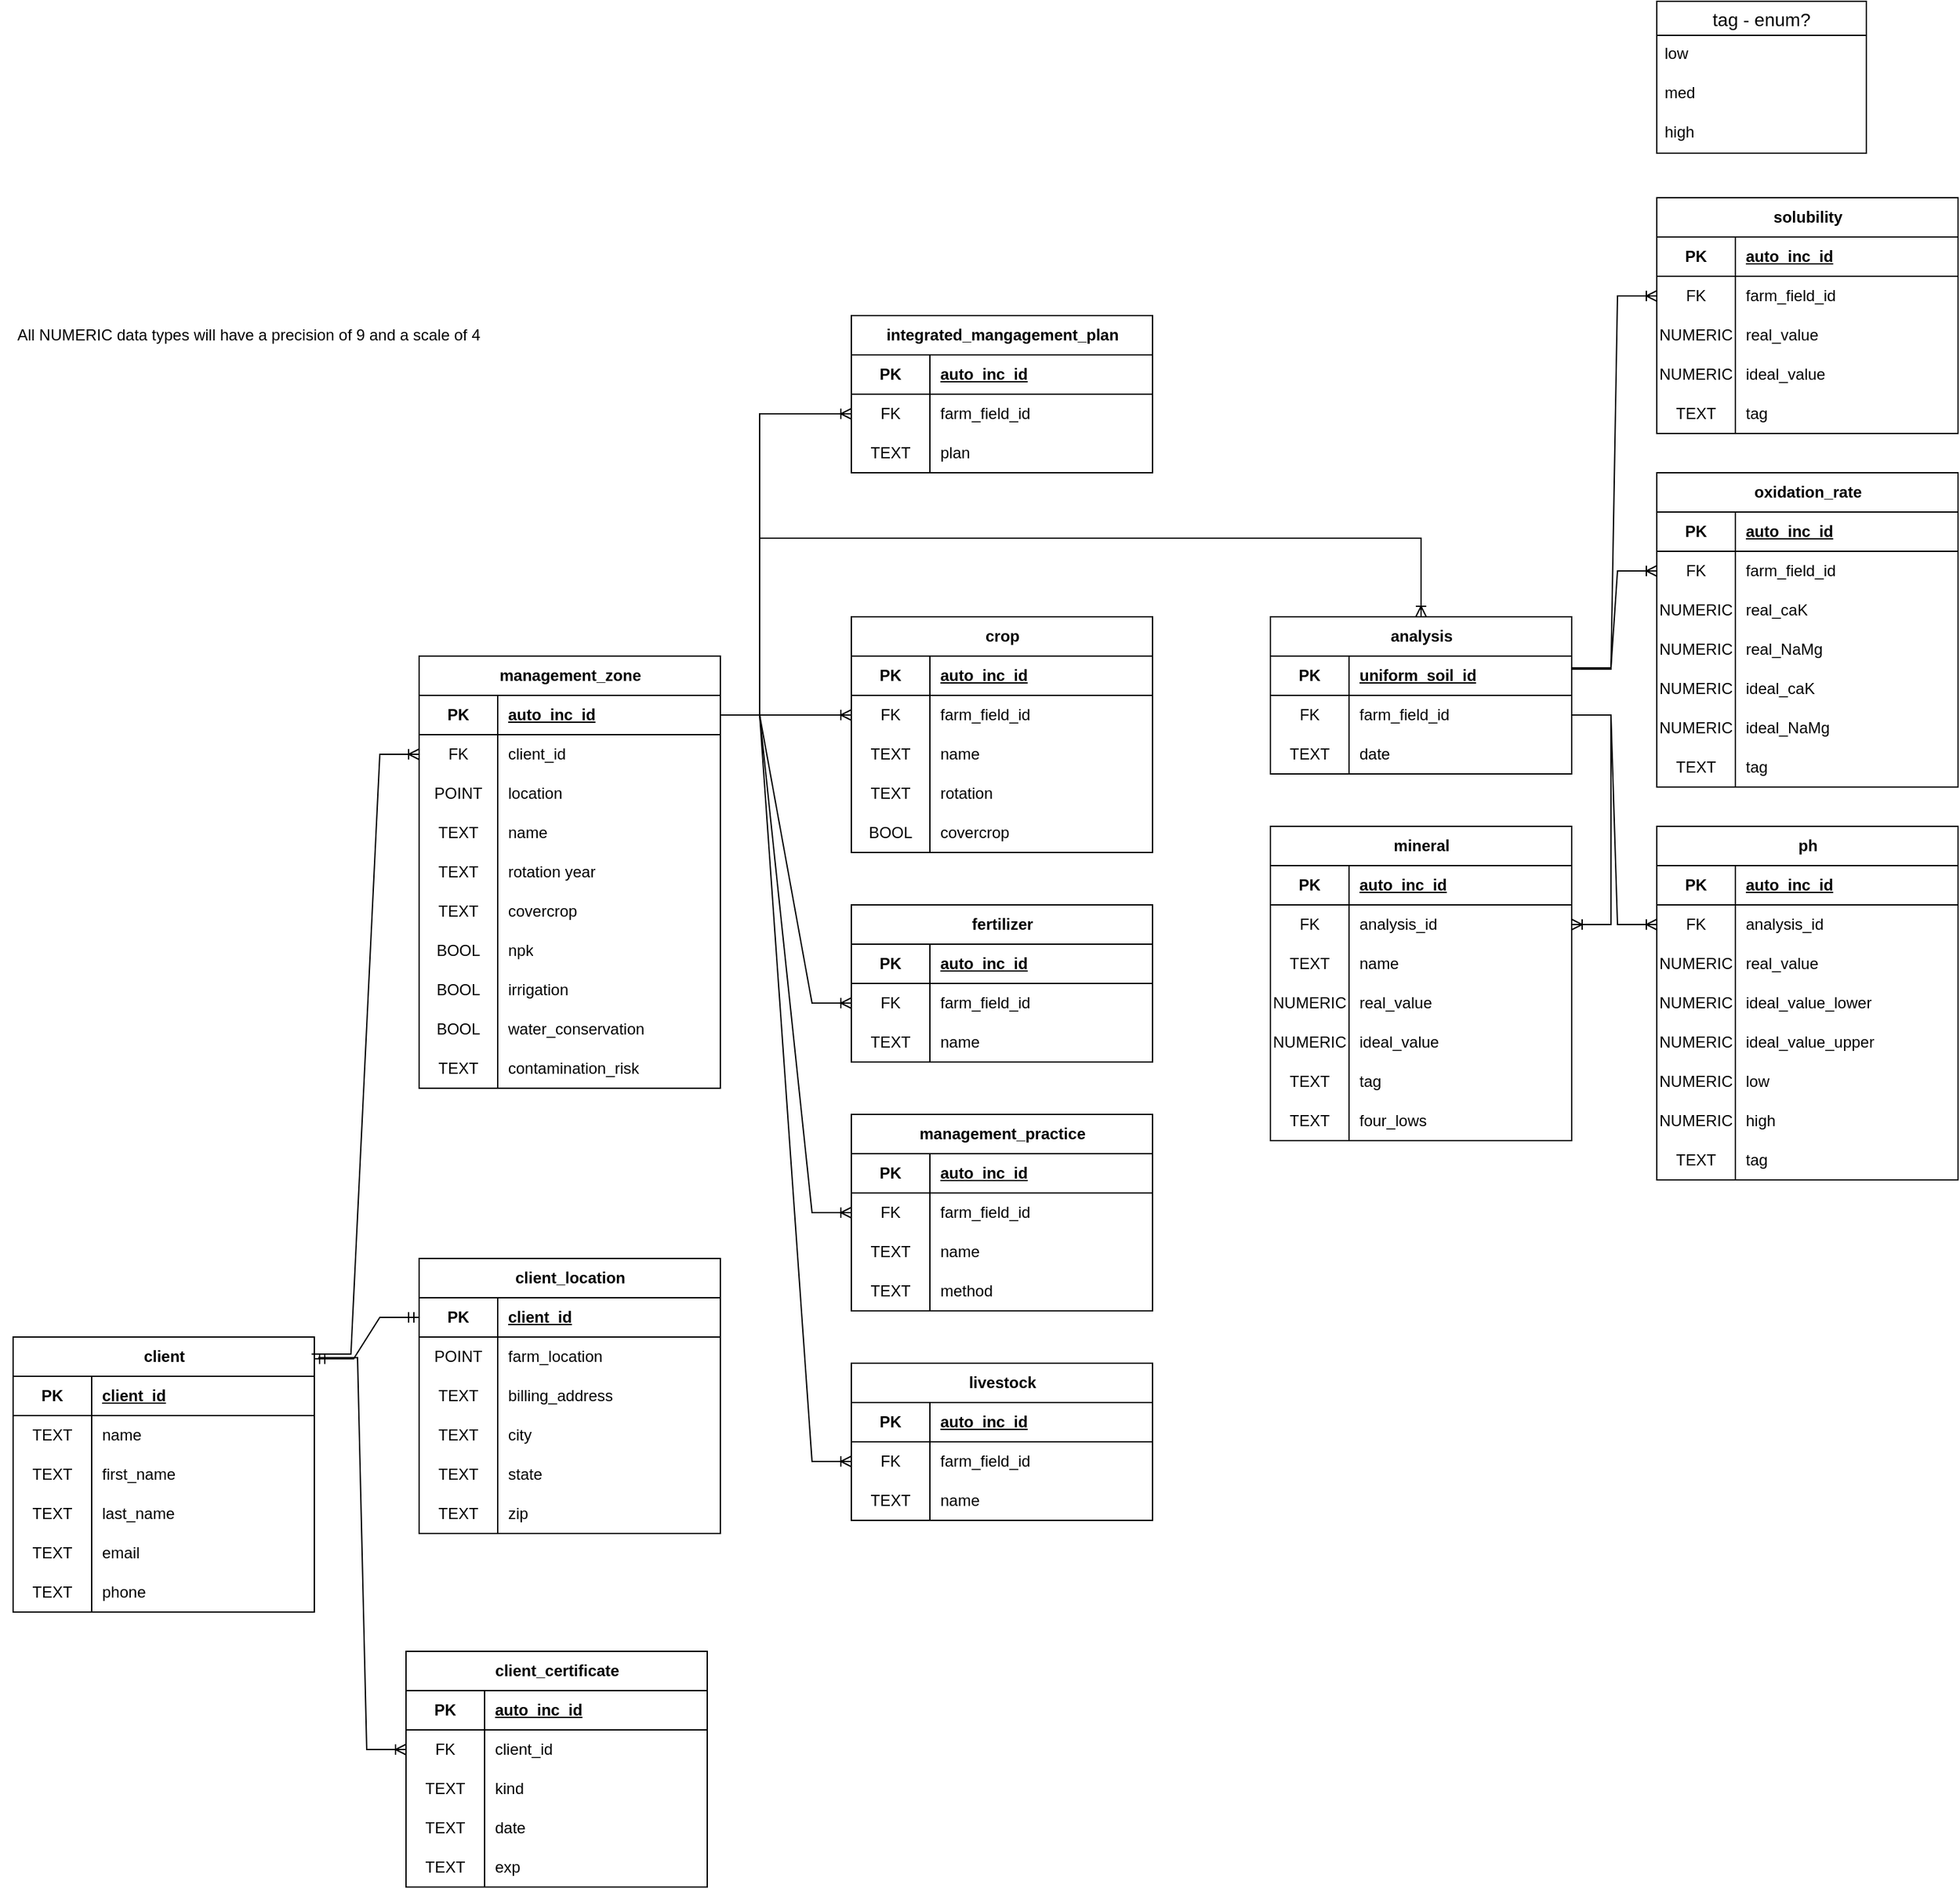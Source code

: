 <mxfile version="28.1.2">
  <diagram name="Page-1" id="g5I1WI6cauZtKG3a9vCZ">
    <mxGraphModel dx="1652" dy="2121" grid="1" gridSize="10" guides="1" tooltips="1" connect="1" arrows="1" fold="1" page="1" pageScale="1" pageWidth="850" pageHeight="1100" math="0" shadow="0">
      <root>
        <mxCell id="0" />
        <mxCell id="1" parent="0" />
        <mxCell id="ep0V2J5eeQuFn0R-BPp5-1" value="client" style="shape=table;startSize=30;container=1;collapsible=1;childLayout=tableLayout;fixedRows=1;rowLines=0;fontStyle=1;align=center;resizeLast=1;html=1;" parent="1" vertex="1">
          <mxGeometry x="20" y="20" width="230" height="210" as="geometry" />
        </mxCell>
        <mxCell id="ep0V2J5eeQuFn0R-BPp5-2" value="" style="shape=tableRow;horizontal=0;startSize=0;swimlaneHead=0;swimlaneBody=0;fillColor=none;collapsible=0;dropTarget=0;points=[[0,0.5],[1,0.5]];portConstraint=eastwest;top=0;left=0;right=0;bottom=1;" parent="ep0V2J5eeQuFn0R-BPp5-1" vertex="1">
          <mxGeometry y="30" width="230" height="30" as="geometry" />
        </mxCell>
        <mxCell id="ep0V2J5eeQuFn0R-BPp5-3" value="PK" style="shape=partialRectangle;connectable=0;fillColor=none;top=0;left=0;bottom=0;right=0;fontStyle=1;overflow=hidden;whiteSpace=wrap;html=1;" parent="ep0V2J5eeQuFn0R-BPp5-2" vertex="1">
          <mxGeometry width="60" height="30" as="geometry">
            <mxRectangle width="60" height="30" as="alternateBounds" />
          </mxGeometry>
        </mxCell>
        <mxCell id="ep0V2J5eeQuFn0R-BPp5-4" value="client_id" style="shape=partialRectangle;connectable=0;fillColor=none;top=0;left=0;bottom=0;right=0;align=left;spacingLeft=6;fontStyle=5;overflow=hidden;whiteSpace=wrap;html=1;" parent="ep0V2J5eeQuFn0R-BPp5-2" vertex="1">
          <mxGeometry x="60" width="170" height="30" as="geometry">
            <mxRectangle width="170" height="30" as="alternateBounds" />
          </mxGeometry>
        </mxCell>
        <mxCell id="ep0V2J5eeQuFn0R-BPp5-8" value="" style="shape=tableRow;horizontal=0;startSize=0;swimlaneHead=0;swimlaneBody=0;fillColor=none;collapsible=0;dropTarget=0;points=[[0,0.5],[1,0.5]];portConstraint=eastwest;top=0;left=0;right=0;bottom=0;" parent="ep0V2J5eeQuFn0R-BPp5-1" vertex="1">
          <mxGeometry y="60" width="230" height="30" as="geometry" />
        </mxCell>
        <mxCell id="ep0V2J5eeQuFn0R-BPp5-9" value="TEXT" style="shape=partialRectangle;connectable=0;fillColor=none;top=0;left=0;bottom=0;right=0;editable=1;overflow=hidden;whiteSpace=wrap;html=1;" parent="ep0V2J5eeQuFn0R-BPp5-8" vertex="1">
          <mxGeometry width="60" height="30" as="geometry">
            <mxRectangle width="60" height="30" as="alternateBounds" />
          </mxGeometry>
        </mxCell>
        <mxCell id="ep0V2J5eeQuFn0R-BPp5-10" value="name" style="shape=partialRectangle;connectable=0;fillColor=none;top=0;left=0;bottom=0;right=0;align=left;spacingLeft=6;overflow=hidden;whiteSpace=wrap;html=1;" parent="ep0V2J5eeQuFn0R-BPp5-8" vertex="1">
          <mxGeometry x="60" width="170" height="30" as="geometry">
            <mxRectangle width="170" height="30" as="alternateBounds" />
          </mxGeometry>
        </mxCell>
        <mxCell id="ep0V2J5eeQuFn0R-BPp5-11" value="" style="shape=tableRow;horizontal=0;startSize=0;swimlaneHead=0;swimlaneBody=0;fillColor=none;collapsible=0;dropTarget=0;points=[[0,0.5],[1,0.5]];portConstraint=eastwest;top=0;left=0;right=0;bottom=0;" parent="ep0V2J5eeQuFn0R-BPp5-1" vertex="1">
          <mxGeometry y="90" width="230" height="30" as="geometry" />
        </mxCell>
        <mxCell id="ep0V2J5eeQuFn0R-BPp5-12" value="TEXT" style="shape=partialRectangle;connectable=0;fillColor=none;top=0;left=0;bottom=0;right=0;editable=1;overflow=hidden;whiteSpace=wrap;html=1;" parent="ep0V2J5eeQuFn0R-BPp5-11" vertex="1">
          <mxGeometry width="60" height="30" as="geometry">
            <mxRectangle width="60" height="30" as="alternateBounds" />
          </mxGeometry>
        </mxCell>
        <mxCell id="ep0V2J5eeQuFn0R-BPp5-13" value="first_name" style="shape=partialRectangle;connectable=0;fillColor=none;top=0;left=0;bottom=0;right=0;align=left;spacingLeft=6;overflow=hidden;whiteSpace=wrap;html=1;" parent="ep0V2J5eeQuFn0R-BPp5-11" vertex="1">
          <mxGeometry x="60" width="170" height="30" as="geometry">
            <mxRectangle width="170" height="30" as="alternateBounds" />
          </mxGeometry>
        </mxCell>
        <mxCell id="ep0V2J5eeQuFn0R-BPp5-68" value="" style="shape=tableRow;horizontal=0;startSize=0;swimlaneHead=0;swimlaneBody=0;fillColor=none;collapsible=0;dropTarget=0;points=[[0,0.5],[1,0.5]];portConstraint=eastwest;top=0;left=0;right=0;bottom=0;" parent="ep0V2J5eeQuFn0R-BPp5-1" vertex="1">
          <mxGeometry y="120" width="230" height="30" as="geometry" />
        </mxCell>
        <mxCell id="ep0V2J5eeQuFn0R-BPp5-69" value="TEXT" style="shape=partialRectangle;connectable=0;fillColor=none;top=0;left=0;bottom=0;right=0;editable=1;overflow=hidden;whiteSpace=wrap;html=1;" parent="ep0V2J5eeQuFn0R-BPp5-68" vertex="1">
          <mxGeometry width="60" height="30" as="geometry">
            <mxRectangle width="60" height="30" as="alternateBounds" />
          </mxGeometry>
        </mxCell>
        <mxCell id="ep0V2J5eeQuFn0R-BPp5-70" value="last_name" style="shape=partialRectangle;connectable=0;fillColor=none;top=0;left=0;bottom=0;right=0;align=left;spacingLeft=6;overflow=hidden;whiteSpace=wrap;html=1;" parent="ep0V2J5eeQuFn0R-BPp5-68" vertex="1">
          <mxGeometry x="60" width="170" height="30" as="geometry">
            <mxRectangle width="170" height="30" as="alternateBounds" />
          </mxGeometry>
        </mxCell>
        <mxCell id="ep0V2J5eeQuFn0R-BPp5-71" value="" style="shape=tableRow;horizontal=0;startSize=0;swimlaneHead=0;swimlaneBody=0;fillColor=none;collapsible=0;dropTarget=0;points=[[0,0.5],[1,0.5]];portConstraint=eastwest;top=0;left=0;right=0;bottom=0;" parent="ep0V2J5eeQuFn0R-BPp5-1" vertex="1">
          <mxGeometry y="150" width="230" height="30" as="geometry" />
        </mxCell>
        <mxCell id="ep0V2J5eeQuFn0R-BPp5-72" value="TEXT" style="shape=partialRectangle;connectable=0;fillColor=none;top=0;left=0;bottom=0;right=0;editable=1;overflow=hidden;whiteSpace=wrap;html=1;" parent="ep0V2J5eeQuFn0R-BPp5-71" vertex="1">
          <mxGeometry width="60" height="30" as="geometry">
            <mxRectangle width="60" height="30" as="alternateBounds" />
          </mxGeometry>
        </mxCell>
        <mxCell id="ep0V2J5eeQuFn0R-BPp5-73" value="email" style="shape=partialRectangle;connectable=0;fillColor=none;top=0;left=0;bottom=0;right=0;align=left;spacingLeft=6;overflow=hidden;whiteSpace=wrap;html=1;" parent="ep0V2J5eeQuFn0R-BPp5-71" vertex="1">
          <mxGeometry x="60" width="170" height="30" as="geometry">
            <mxRectangle width="170" height="30" as="alternateBounds" />
          </mxGeometry>
        </mxCell>
        <mxCell id="ep0V2J5eeQuFn0R-BPp5-74" value="" style="shape=tableRow;horizontal=0;startSize=0;swimlaneHead=0;swimlaneBody=0;fillColor=none;collapsible=0;dropTarget=0;points=[[0,0.5],[1,0.5]];portConstraint=eastwest;top=0;left=0;right=0;bottom=0;" parent="ep0V2J5eeQuFn0R-BPp5-1" vertex="1">
          <mxGeometry y="180" width="230" height="30" as="geometry" />
        </mxCell>
        <mxCell id="ep0V2J5eeQuFn0R-BPp5-75" value="TEXT" style="shape=partialRectangle;connectable=0;fillColor=none;top=0;left=0;bottom=0;right=0;editable=1;overflow=hidden;whiteSpace=wrap;html=1;" parent="ep0V2J5eeQuFn0R-BPp5-74" vertex="1">
          <mxGeometry width="60" height="30" as="geometry">
            <mxRectangle width="60" height="30" as="alternateBounds" />
          </mxGeometry>
        </mxCell>
        <mxCell id="ep0V2J5eeQuFn0R-BPp5-76" value="phone" style="shape=partialRectangle;connectable=0;fillColor=none;top=0;left=0;bottom=0;right=0;align=left;spacingLeft=6;overflow=hidden;whiteSpace=wrap;html=1;" parent="ep0V2J5eeQuFn0R-BPp5-74" vertex="1">
          <mxGeometry x="60" width="170" height="30" as="geometry">
            <mxRectangle width="170" height="30" as="alternateBounds" />
          </mxGeometry>
        </mxCell>
        <mxCell id="ep0V2J5eeQuFn0R-BPp5-14" value="client_location" style="shape=table;startSize=30;container=1;collapsible=1;childLayout=tableLayout;fixedRows=1;rowLines=0;fontStyle=1;align=center;resizeLast=1;html=1;" parent="1" vertex="1">
          <mxGeometry x="330" y="-40" width="230" height="210" as="geometry" />
        </mxCell>
        <mxCell id="ep0V2J5eeQuFn0R-BPp5-15" value="" style="shape=tableRow;horizontal=0;startSize=0;swimlaneHead=0;swimlaneBody=0;fillColor=none;collapsible=0;dropTarget=0;points=[[0,0.5],[1,0.5]];portConstraint=eastwest;top=0;left=0;right=0;bottom=1;" parent="ep0V2J5eeQuFn0R-BPp5-14" vertex="1">
          <mxGeometry y="30" width="230" height="30" as="geometry" />
        </mxCell>
        <mxCell id="ep0V2J5eeQuFn0R-BPp5-16" value="PK" style="shape=partialRectangle;connectable=0;fillColor=none;top=0;left=0;bottom=0;right=0;fontStyle=1;overflow=hidden;whiteSpace=wrap;html=1;" parent="ep0V2J5eeQuFn0R-BPp5-15" vertex="1">
          <mxGeometry width="60" height="30" as="geometry">
            <mxRectangle width="60" height="30" as="alternateBounds" />
          </mxGeometry>
        </mxCell>
        <mxCell id="ep0V2J5eeQuFn0R-BPp5-17" value="client_id" style="shape=partialRectangle;connectable=0;fillColor=none;top=0;left=0;bottom=0;right=0;align=left;spacingLeft=6;fontStyle=5;overflow=hidden;whiteSpace=wrap;html=1;" parent="ep0V2J5eeQuFn0R-BPp5-15" vertex="1">
          <mxGeometry x="60" width="170" height="30" as="geometry">
            <mxRectangle width="170" height="30" as="alternateBounds" />
          </mxGeometry>
        </mxCell>
        <mxCell id="ep0V2J5eeQuFn0R-BPp5-18" value="" style="shape=tableRow;horizontal=0;startSize=0;swimlaneHead=0;swimlaneBody=0;fillColor=none;collapsible=0;dropTarget=0;points=[[0,0.5],[1,0.5]];portConstraint=eastwest;top=0;left=0;right=0;bottom=0;" parent="ep0V2J5eeQuFn0R-BPp5-14" vertex="1">
          <mxGeometry y="60" width="230" height="30" as="geometry" />
        </mxCell>
        <mxCell id="ep0V2J5eeQuFn0R-BPp5-19" value="POINT" style="shape=partialRectangle;connectable=0;fillColor=none;top=0;left=0;bottom=0;right=0;editable=1;overflow=hidden;whiteSpace=wrap;html=1;" parent="ep0V2J5eeQuFn0R-BPp5-18" vertex="1">
          <mxGeometry width="60" height="30" as="geometry">
            <mxRectangle width="60" height="30" as="alternateBounds" />
          </mxGeometry>
        </mxCell>
        <mxCell id="ep0V2J5eeQuFn0R-BPp5-20" value="farm_location" style="shape=partialRectangle;connectable=0;fillColor=none;top=0;left=0;bottom=0;right=0;align=left;spacingLeft=6;overflow=hidden;whiteSpace=wrap;html=1;" parent="ep0V2J5eeQuFn0R-BPp5-18" vertex="1">
          <mxGeometry x="60" width="170" height="30" as="geometry">
            <mxRectangle width="170" height="30" as="alternateBounds" />
          </mxGeometry>
        </mxCell>
        <mxCell id="ep0V2J5eeQuFn0R-BPp5-21" value="" style="shape=tableRow;horizontal=0;startSize=0;swimlaneHead=0;swimlaneBody=0;fillColor=none;collapsible=0;dropTarget=0;points=[[0,0.5],[1,0.5]];portConstraint=eastwest;top=0;left=0;right=0;bottom=0;" parent="ep0V2J5eeQuFn0R-BPp5-14" vertex="1">
          <mxGeometry y="90" width="230" height="30" as="geometry" />
        </mxCell>
        <mxCell id="ep0V2J5eeQuFn0R-BPp5-22" value="TEXT" style="shape=partialRectangle;connectable=0;fillColor=none;top=0;left=0;bottom=0;right=0;editable=1;overflow=hidden;whiteSpace=wrap;html=1;" parent="ep0V2J5eeQuFn0R-BPp5-21" vertex="1">
          <mxGeometry width="60" height="30" as="geometry">
            <mxRectangle width="60" height="30" as="alternateBounds" />
          </mxGeometry>
        </mxCell>
        <mxCell id="ep0V2J5eeQuFn0R-BPp5-23" value="billing_address" style="shape=partialRectangle;connectable=0;fillColor=none;top=0;left=0;bottom=0;right=0;align=left;spacingLeft=6;overflow=hidden;whiteSpace=wrap;html=1;" parent="ep0V2J5eeQuFn0R-BPp5-21" vertex="1">
          <mxGeometry x="60" width="170" height="30" as="geometry">
            <mxRectangle width="170" height="30" as="alternateBounds" />
          </mxGeometry>
        </mxCell>
        <mxCell id="ep0V2J5eeQuFn0R-BPp5-24" value="" style="shape=tableRow;horizontal=0;startSize=0;swimlaneHead=0;swimlaneBody=0;fillColor=none;collapsible=0;dropTarget=0;points=[[0,0.5],[1,0.5]];portConstraint=eastwest;top=0;left=0;right=0;bottom=0;" parent="ep0V2J5eeQuFn0R-BPp5-14" vertex="1">
          <mxGeometry y="120" width="230" height="30" as="geometry" />
        </mxCell>
        <mxCell id="ep0V2J5eeQuFn0R-BPp5-25" value="TEXT" style="shape=partialRectangle;connectable=0;fillColor=none;top=0;left=0;bottom=0;right=0;editable=1;overflow=hidden;whiteSpace=wrap;html=1;" parent="ep0V2J5eeQuFn0R-BPp5-24" vertex="1">
          <mxGeometry width="60" height="30" as="geometry">
            <mxRectangle width="60" height="30" as="alternateBounds" />
          </mxGeometry>
        </mxCell>
        <mxCell id="ep0V2J5eeQuFn0R-BPp5-26" value="city" style="shape=partialRectangle;connectable=0;fillColor=none;top=0;left=0;bottom=0;right=0;align=left;spacingLeft=6;overflow=hidden;whiteSpace=wrap;html=1;" parent="ep0V2J5eeQuFn0R-BPp5-24" vertex="1">
          <mxGeometry x="60" width="170" height="30" as="geometry">
            <mxRectangle width="170" height="30" as="alternateBounds" />
          </mxGeometry>
        </mxCell>
        <mxCell id="ep0V2J5eeQuFn0R-BPp5-77" value="" style="shape=tableRow;horizontal=0;startSize=0;swimlaneHead=0;swimlaneBody=0;fillColor=none;collapsible=0;dropTarget=0;points=[[0,0.5],[1,0.5]];portConstraint=eastwest;top=0;left=0;right=0;bottom=0;" parent="ep0V2J5eeQuFn0R-BPp5-14" vertex="1">
          <mxGeometry y="150" width="230" height="30" as="geometry" />
        </mxCell>
        <mxCell id="ep0V2J5eeQuFn0R-BPp5-78" value="TEXT" style="shape=partialRectangle;connectable=0;fillColor=none;top=0;left=0;bottom=0;right=0;editable=1;overflow=hidden;whiteSpace=wrap;html=1;" parent="ep0V2J5eeQuFn0R-BPp5-77" vertex="1">
          <mxGeometry width="60" height="30" as="geometry">
            <mxRectangle width="60" height="30" as="alternateBounds" />
          </mxGeometry>
        </mxCell>
        <mxCell id="ep0V2J5eeQuFn0R-BPp5-79" value="state" style="shape=partialRectangle;connectable=0;fillColor=none;top=0;left=0;bottom=0;right=0;align=left;spacingLeft=6;overflow=hidden;whiteSpace=wrap;html=1;" parent="ep0V2J5eeQuFn0R-BPp5-77" vertex="1">
          <mxGeometry x="60" width="170" height="30" as="geometry">
            <mxRectangle width="170" height="30" as="alternateBounds" />
          </mxGeometry>
        </mxCell>
        <mxCell id="ep0V2J5eeQuFn0R-BPp5-80" value="" style="shape=tableRow;horizontal=0;startSize=0;swimlaneHead=0;swimlaneBody=0;fillColor=none;collapsible=0;dropTarget=0;points=[[0,0.5],[1,0.5]];portConstraint=eastwest;top=0;left=0;right=0;bottom=0;" parent="ep0V2J5eeQuFn0R-BPp5-14" vertex="1">
          <mxGeometry y="180" width="230" height="30" as="geometry" />
        </mxCell>
        <mxCell id="ep0V2J5eeQuFn0R-BPp5-81" value="TEXT" style="shape=partialRectangle;connectable=0;fillColor=none;top=0;left=0;bottom=0;right=0;editable=1;overflow=hidden;whiteSpace=wrap;html=1;" parent="ep0V2J5eeQuFn0R-BPp5-80" vertex="1">
          <mxGeometry width="60" height="30" as="geometry">
            <mxRectangle width="60" height="30" as="alternateBounds" />
          </mxGeometry>
        </mxCell>
        <mxCell id="ep0V2J5eeQuFn0R-BPp5-82" value="zip" style="shape=partialRectangle;connectable=0;fillColor=none;top=0;left=0;bottom=0;right=0;align=left;spacingLeft=6;overflow=hidden;whiteSpace=wrap;html=1;" parent="ep0V2J5eeQuFn0R-BPp5-80" vertex="1">
          <mxGeometry x="60" width="170" height="30" as="geometry">
            <mxRectangle width="170" height="30" as="alternateBounds" />
          </mxGeometry>
        </mxCell>
        <mxCell id="ep0V2J5eeQuFn0R-BPp5-83" value="client_certificate" style="shape=table;startSize=30;container=1;collapsible=1;childLayout=tableLayout;fixedRows=1;rowLines=0;fontStyle=1;align=center;resizeLast=1;html=1;" parent="1" vertex="1">
          <mxGeometry x="320" y="260" width="230" height="180" as="geometry" />
        </mxCell>
        <mxCell id="ep0V2J5eeQuFn0R-BPp5-84" value="" style="shape=tableRow;horizontal=0;startSize=0;swimlaneHead=0;swimlaneBody=0;fillColor=none;collapsible=0;dropTarget=0;points=[[0,0.5],[1,0.5]];portConstraint=eastwest;top=0;left=0;right=0;bottom=1;" parent="ep0V2J5eeQuFn0R-BPp5-83" vertex="1">
          <mxGeometry y="30" width="230" height="30" as="geometry" />
        </mxCell>
        <mxCell id="ep0V2J5eeQuFn0R-BPp5-85" value="PK" style="shape=partialRectangle;connectable=0;fillColor=none;top=0;left=0;bottom=0;right=0;fontStyle=1;overflow=hidden;whiteSpace=wrap;html=1;" parent="ep0V2J5eeQuFn0R-BPp5-84" vertex="1">
          <mxGeometry width="60" height="30" as="geometry">
            <mxRectangle width="60" height="30" as="alternateBounds" />
          </mxGeometry>
        </mxCell>
        <mxCell id="ep0V2J5eeQuFn0R-BPp5-86" value="auto_inc_id" style="shape=partialRectangle;connectable=0;fillColor=none;top=0;left=0;bottom=0;right=0;align=left;spacingLeft=6;fontStyle=5;overflow=hidden;whiteSpace=wrap;html=1;" parent="ep0V2J5eeQuFn0R-BPp5-84" vertex="1">
          <mxGeometry x="60" width="170" height="30" as="geometry">
            <mxRectangle width="170" height="30" as="alternateBounds" />
          </mxGeometry>
        </mxCell>
        <mxCell id="ep0V2J5eeQuFn0R-BPp5-87" value="" style="shape=tableRow;horizontal=0;startSize=0;swimlaneHead=0;swimlaneBody=0;fillColor=none;collapsible=0;dropTarget=0;points=[[0,0.5],[1,0.5]];portConstraint=eastwest;top=0;left=0;right=0;bottom=0;" parent="ep0V2J5eeQuFn0R-BPp5-83" vertex="1">
          <mxGeometry y="60" width="230" height="30" as="geometry" />
        </mxCell>
        <mxCell id="ep0V2J5eeQuFn0R-BPp5-88" value="FK" style="shape=partialRectangle;connectable=0;fillColor=none;top=0;left=0;bottom=0;right=0;editable=1;overflow=hidden;whiteSpace=wrap;html=1;" parent="ep0V2J5eeQuFn0R-BPp5-87" vertex="1">
          <mxGeometry width="60" height="30" as="geometry">
            <mxRectangle width="60" height="30" as="alternateBounds" />
          </mxGeometry>
        </mxCell>
        <mxCell id="ep0V2J5eeQuFn0R-BPp5-89" value="client_id" style="shape=partialRectangle;connectable=0;fillColor=none;top=0;left=0;bottom=0;right=0;align=left;spacingLeft=6;overflow=hidden;whiteSpace=wrap;html=1;" parent="ep0V2J5eeQuFn0R-BPp5-87" vertex="1">
          <mxGeometry x="60" width="170" height="30" as="geometry">
            <mxRectangle width="170" height="30" as="alternateBounds" />
          </mxGeometry>
        </mxCell>
        <mxCell id="ep0V2J5eeQuFn0R-BPp5-90" value="" style="shape=tableRow;horizontal=0;startSize=0;swimlaneHead=0;swimlaneBody=0;fillColor=none;collapsible=0;dropTarget=0;points=[[0,0.5],[1,0.5]];portConstraint=eastwest;top=0;left=0;right=0;bottom=0;" parent="ep0V2J5eeQuFn0R-BPp5-83" vertex="1">
          <mxGeometry y="90" width="230" height="30" as="geometry" />
        </mxCell>
        <mxCell id="ep0V2J5eeQuFn0R-BPp5-91" value="TEXT" style="shape=partialRectangle;connectable=0;fillColor=none;top=0;left=0;bottom=0;right=0;editable=1;overflow=hidden;whiteSpace=wrap;html=1;" parent="ep0V2J5eeQuFn0R-BPp5-90" vertex="1">
          <mxGeometry width="60" height="30" as="geometry">
            <mxRectangle width="60" height="30" as="alternateBounds" />
          </mxGeometry>
        </mxCell>
        <mxCell id="ep0V2J5eeQuFn0R-BPp5-92" value="kind" style="shape=partialRectangle;connectable=0;fillColor=none;top=0;left=0;bottom=0;right=0;align=left;spacingLeft=6;overflow=hidden;whiteSpace=wrap;html=1;" parent="ep0V2J5eeQuFn0R-BPp5-90" vertex="1">
          <mxGeometry x="60" width="170" height="30" as="geometry">
            <mxRectangle width="170" height="30" as="alternateBounds" />
          </mxGeometry>
        </mxCell>
        <mxCell id="ep0V2J5eeQuFn0R-BPp5-93" value="" style="shape=tableRow;horizontal=0;startSize=0;swimlaneHead=0;swimlaneBody=0;fillColor=none;collapsible=0;dropTarget=0;points=[[0,0.5],[1,0.5]];portConstraint=eastwest;top=0;left=0;right=0;bottom=0;" parent="ep0V2J5eeQuFn0R-BPp5-83" vertex="1">
          <mxGeometry y="120" width="230" height="30" as="geometry" />
        </mxCell>
        <mxCell id="ep0V2J5eeQuFn0R-BPp5-94" value="TEXT" style="shape=partialRectangle;connectable=0;fillColor=none;top=0;left=0;bottom=0;right=0;editable=1;overflow=hidden;whiteSpace=wrap;html=1;" parent="ep0V2J5eeQuFn0R-BPp5-93" vertex="1">
          <mxGeometry width="60" height="30" as="geometry">
            <mxRectangle width="60" height="30" as="alternateBounds" />
          </mxGeometry>
        </mxCell>
        <mxCell id="ep0V2J5eeQuFn0R-BPp5-95" value="date" style="shape=partialRectangle;connectable=0;fillColor=none;top=0;left=0;bottom=0;right=0;align=left;spacingLeft=6;overflow=hidden;whiteSpace=wrap;html=1;" parent="ep0V2J5eeQuFn0R-BPp5-93" vertex="1">
          <mxGeometry x="60" width="170" height="30" as="geometry">
            <mxRectangle width="170" height="30" as="alternateBounds" />
          </mxGeometry>
        </mxCell>
        <mxCell id="ep0V2J5eeQuFn0R-BPp5-96" value="" style="shape=tableRow;horizontal=0;startSize=0;swimlaneHead=0;swimlaneBody=0;fillColor=none;collapsible=0;dropTarget=0;points=[[0,0.5],[1,0.5]];portConstraint=eastwest;top=0;left=0;right=0;bottom=0;" parent="ep0V2J5eeQuFn0R-BPp5-83" vertex="1">
          <mxGeometry y="150" width="230" height="30" as="geometry" />
        </mxCell>
        <mxCell id="ep0V2J5eeQuFn0R-BPp5-97" value="TEXT" style="shape=partialRectangle;connectable=0;fillColor=none;top=0;left=0;bottom=0;right=0;editable=1;overflow=hidden;whiteSpace=wrap;html=1;" parent="ep0V2J5eeQuFn0R-BPp5-96" vertex="1">
          <mxGeometry width="60" height="30" as="geometry">
            <mxRectangle width="60" height="30" as="alternateBounds" />
          </mxGeometry>
        </mxCell>
        <mxCell id="ep0V2J5eeQuFn0R-BPp5-98" value="exp" style="shape=partialRectangle;connectable=0;fillColor=none;top=0;left=0;bottom=0;right=0;align=left;spacingLeft=6;overflow=hidden;whiteSpace=wrap;html=1;" parent="ep0V2J5eeQuFn0R-BPp5-96" vertex="1">
          <mxGeometry x="60" width="170" height="30" as="geometry">
            <mxRectangle width="170" height="30" as="alternateBounds" />
          </mxGeometry>
        </mxCell>
        <mxCell id="ep0V2J5eeQuFn0R-BPp5-102" value="" style="edgeStyle=entityRelationEdgeStyle;fontSize=12;html=1;endArrow=ERoneToMany;rounded=0;exitX=1.013;exitY=0.075;exitDx=0;exitDy=0;exitPerimeter=0;entryX=0;entryY=0.5;entryDx=0;entryDy=0;" parent="1" source="ep0V2J5eeQuFn0R-BPp5-1" target="ep0V2J5eeQuFn0R-BPp5-87" edge="1">
          <mxGeometry width="100" height="100" relative="1" as="geometry">
            <mxPoint x="380" y="380" as="sourcePoint" />
            <mxPoint x="480" y="280" as="targetPoint" />
          </mxGeometry>
        </mxCell>
        <mxCell id="ep0V2J5eeQuFn0R-BPp5-103" value="" style="edgeStyle=entityRelationEdgeStyle;fontSize=12;html=1;endArrow=ERmandOne;startArrow=ERmandOne;rounded=0;exitX=1;exitY=0.079;exitDx=0;exitDy=0;exitPerimeter=0;" parent="1" source="ep0V2J5eeQuFn0R-BPp5-1" target="ep0V2J5eeQuFn0R-BPp5-15" edge="1">
          <mxGeometry width="100" height="100" relative="1" as="geometry">
            <mxPoint x="380" y="380" as="sourcePoint" />
            <mxPoint x="480" y="280" as="targetPoint" />
          </mxGeometry>
        </mxCell>
        <mxCell id="ep0V2J5eeQuFn0R-BPp5-104" value="management_zone" style="shape=table;startSize=30;container=1;collapsible=1;childLayout=tableLayout;fixedRows=1;rowLines=0;fontStyle=1;align=center;resizeLast=1;html=1;" parent="1" vertex="1">
          <mxGeometry x="330" y="-500" width="230" height="330" as="geometry" />
        </mxCell>
        <mxCell id="ep0V2J5eeQuFn0R-BPp5-105" value="" style="shape=tableRow;horizontal=0;startSize=0;swimlaneHead=0;swimlaneBody=0;fillColor=none;collapsible=0;dropTarget=0;points=[[0,0.5],[1,0.5]];portConstraint=eastwest;top=0;left=0;right=0;bottom=1;" parent="ep0V2J5eeQuFn0R-BPp5-104" vertex="1">
          <mxGeometry y="30" width="230" height="30" as="geometry" />
        </mxCell>
        <mxCell id="ep0V2J5eeQuFn0R-BPp5-106" value="PK" style="shape=partialRectangle;connectable=0;fillColor=none;top=0;left=0;bottom=0;right=0;fontStyle=1;overflow=hidden;whiteSpace=wrap;html=1;" parent="ep0V2J5eeQuFn0R-BPp5-105" vertex="1">
          <mxGeometry width="60" height="30" as="geometry">
            <mxRectangle width="60" height="30" as="alternateBounds" />
          </mxGeometry>
        </mxCell>
        <mxCell id="ep0V2J5eeQuFn0R-BPp5-107" value="auto_inc_id" style="shape=partialRectangle;connectable=0;fillColor=none;top=0;left=0;bottom=0;right=0;align=left;spacingLeft=6;fontStyle=5;overflow=hidden;whiteSpace=wrap;html=1;" parent="ep0V2J5eeQuFn0R-BPp5-105" vertex="1">
          <mxGeometry x="60" width="170" height="30" as="geometry">
            <mxRectangle width="170" height="30" as="alternateBounds" />
          </mxGeometry>
        </mxCell>
        <mxCell id="ep0V2J5eeQuFn0R-BPp5-142" value="" style="shape=tableRow;horizontal=0;startSize=0;swimlaneHead=0;swimlaneBody=0;fillColor=none;collapsible=0;dropTarget=0;points=[[0,0.5],[1,0.5]];portConstraint=eastwest;top=0;left=0;right=0;bottom=0;" parent="ep0V2J5eeQuFn0R-BPp5-104" vertex="1">
          <mxGeometry y="60" width="230" height="30" as="geometry" />
        </mxCell>
        <mxCell id="ep0V2J5eeQuFn0R-BPp5-143" value="FK" style="shape=partialRectangle;connectable=0;fillColor=none;top=0;left=0;bottom=0;right=0;editable=1;overflow=hidden;whiteSpace=wrap;html=1;" parent="ep0V2J5eeQuFn0R-BPp5-142" vertex="1">
          <mxGeometry width="60" height="30" as="geometry">
            <mxRectangle width="60" height="30" as="alternateBounds" />
          </mxGeometry>
        </mxCell>
        <mxCell id="ep0V2J5eeQuFn0R-BPp5-144" value="client_id" style="shape=partialRectangle;connectable=0;fillColor=none;top=0;left=0;bottom=0;right=0;align=left;spacingLeft=6;overflow=hidden;whiteSpace=wrap;html=1;" parent="ep0V2J5eeQuFn0R-BPp5-142" vertex="1">
          <mxGeometry x="60" width="170" height="30" as="geometry">
            <mxRectangle width="170" height="30" as="alternateBounds" />
          </mxGeometry>
        </mxCell>
        <mxCell id="ep0V2J5eeQuFn0R-BPp5-108" value="" style="shape=tableRow;horizontal=0;startSize=0;swimlaneHead=0;swimlaneBody=0;fillColor=none;collapsible=0;dropTarget=0;points=[[0,0.5],[1,0.5]];portConstraint=eastwest;top=0;left=0;right=0;bottom=0;" parent="ep0V2J5eeQuFn0R-BPp5-104" vertex="1">
          <mxGeometry y="90" width="230" height="30" as="geometry" />
        </mxCell>
        <mxCell id="ep0V2J5eeQuFn0R-BPp5-109" value="POINT" style="shape=partialRectangle;connectable=0;fillColor=none;top=0;left=0;bottom=0;right=0;editable=1;overflow=hidden;whiteSpace=wrap;html=1;" parent="ep0V2J5eeQuFn0R-BPp5-108" vertex="1">
          <mxGeometry width="60" height="30" as="geometry">
            <mxRectangle width="60" height="30" as="alternateBounds" />
          </mxGeometry>
        </mxCell>
        <mxCell id="ep0V2J5eeQuFn0R-BPp5-110" value="location" style="shape=partialRectangle;connectable=0;fillColor=none;top=0;left=0;bottom=0;right=0;align=left;spacingLeft=6;overflow=hidden;whiteSpace=wrap;html=1;" parent="ep0V2J5eeQuFn0R-BPp5-108" vertex="1">
          <mxGeometry x="60" width="170" height="30" as="geometry">
            <mxRectangle width="170" height="30" as="alternateBounds" />
          </mxGeometry>
        </mxCell>
        <mxCell id="ep0V2J5eeQuFn0R-BPp5-111" value="" style="shape=tableRow;horizontal=0;startSize=0;swimlaneHead=0;swimlaneBody=0;fillColor=none;collapsible=0;dropTarget=0;points=[[0,0.5],[1,0.5]];portConstraint=eastwest;top=0;left=0;right=0;bottom=0;" parent="ep0V2J5eeQuFn0R-BPp5-104" vertex="1">
          <mxGeometry y="120" width="230" height="30" as="geometry" />
        </mxCell>
        <mxCell id="ep0V2J5eeQuFn0R-BPp5-112" value="TEXT" style="shape=partialRectangle;connectable=0;fillColor=none;top=0;left=0;bottom=0;right=0;editable=1;overflow=hidden;whiteSpace=wrap;html=1;" parent="ep0V2J5eeQuFn0R-BPp5-111" vertex="1">
          <mxGeometry width="60" height="30" as="geometry">
            <mxRectangle width="60" height="30" as="alternateBounds" />
          </mxGeometry>
        </mxCell>
        <mxCell id="ep0V2J5eeQuFn0R-BPp5-113" value="name" style="shape=partialRectangle;connectable=0;fillColor=none;top=0;left=0;bottom=0;right=0;align=left;spacingLeft=6;overflow=hidden;whiteSpace=wrap;html=1;" parent="ep0V2J5eeQuFn0R-BPp5-111" vertex="1">
          <mxGeometry x="60" width="170" height="30" as="geometry">
            <mxRectangle width="170" height="30" as="alternateBounds" />
          </mxGeometry>
        </mxCell>
        <mxCell id="ep0V2J5eeQuFn0R-BPp5-114" value="" style="shape=tableRow;horizontal=0;startSize=0;swimlaneHead=0;swimlaneBody=0;fillColor=none;collapsible=0;dropTarget=0;points=[[0,0.5],[1,0.5]];portConstraint=eastwest;top=0;left=0;right=0;bottom=0;" parent="ep0V2J5eeQuFn0R-BPp5-104" vertex="1">
          <mxGeometry y="150" width="230" height="30" as="geometry" />
        </mxCell>
        <mxCell id="ep0V2J5eeQuFn0R-BPp5-115" value="TEXT" style="shape=partialRectangle;connectable=0;fillColor=none;top=0;left=0;bottom=0;right=0;editable=1;overflow=hidden;whiteSpace=wrap;html=1;" parent="ep0V2J5eeQuFn0R-BPp5-114" vertex="1">
          <mxGeometry width="60" height="30" as="geometry">
            <mxRectangle width="60" height="30" as="alternateBounds" />
          </mxGeometry>
        </mxCell>
        <mxCell id="ep0V2J5eeQuFn0R-BPp5-116" value="rotation year" style="shape=partialRectangle;connectable=0;fillColor=none;top=0;left=0;bottom=0;right=0;align=left;spacingLeft=6;overflow=hidden;whiteSpace=wrap;html=1;" parent="ep0V2J5eeQuFn0R-BPp5-114" vertex="1">
          <mxGeometry x="60" width="170" height="30" as="geometry">
            <mxRectangle width="170" height="30" as="alternateBounds" />
          </mxGeometry>
        </mxCell>
        <mxCell id="ep0V2J5eeQuFn0R-BPp5-117" value="" style="shape=tableRow;horizontal=0;startSize=0;swimlaneHead=0;swimlaneBody=0;fillColor=none;collapsible=0;dropTarget=0;points=[[0,0.5],[1,0.5]];portConstraint=eastwest;top=0;left=0;right=0;bottom=0;" parent="ep0V2J5eeQuFn0R-BPp5-104" vertex="1">
          <mxGeometry y="180" width="230" height="30" as="geometry" />
        </mxCell>
        <mxCell id="ep0V2J5eeQuFn0R-BPp5-118" value="TEXT" style="shape=partialRectangle;connectable=0;fillColor=none;top=0;left=0;bottom=0;right=0;editable=1;overflow=hidden;whiteSpace=wrap;html=1;" parent="ep0V2J5eeQuFn0R-BPp5-117" vertex="1">
          <mxGeometry width="60" height="30" as="geometry">
            <mxRectangle width="60" height="30" as="alternateBounds" />
          </mxGeometry>
        </mxCell>
        <mxCell id="ep0V2J5eeQuFn0R-BPp5-119" value="covercrop" style="shape=partialRectangle;connectable=0;fillColor=none;top=0;left=0;bottom=0;right=0;align=left;spacingLeft=6;overflow=hidden;whiteSpace=wrap;html=1;" parent="ep0V2J5eeQuFn0R-BPp5-117" vertex="1">
          <mxGeometry x="60" width="170" height="30" as="geometry">
            <mxRectangle width="170" height="30" as="alternateBounds" />
          </mxGeometry>
        </mxCell>
        <mxCell id="ep0V2J5eeQuFn0R-BPp5-120" value="" style="shape=tableRow;horizontal=0;startSize=0;swimlaneHead=0;swimlaneBody=0;fillColor=none;collapsible=0;dropTarget=0;points=[[0,0.5],[1,0.5]];portConstraint=eastwest;top=0;left=0;right=0;bottom=0;" parent="ep0V2J5eeQuFn0R-BPp5-104" vertex="1">
          <mxGeometry y="210" width="230" height="30" as="geometry" />
        </mxCell>
        <mxCell id="ep0V2J5eeQuFn0R-BPp5-121" value="BOOL" style="shape=partialRectangle;connectable=0;fillColor=none;top=0;left=0;bottom=0;right=0;editable=1;overflow=hidden;whiteSpace=wrap;html=1;" parent="ep0V2J5eeQuFn0R-BPp5-120" vertex="1">
          <mxGeometry width="60" height="30" as="geometry">
            <mxRectangle width="60" height="30" as="alternateBounds" />
          </mxGeometry>
        </mxCell>
        <mxCell id="ep0V2J5eeQuFn0R-BPp5-122" value="npk" style="shape=partialRectangle;connectable=0;fillColor=none;top=0;left=0;bottom=0;right=0;align=left;spacingLeft=6;overflow=hidden;whiteSpace=wrap;html=1;" parent="ep0V2J5eeQuFn0R-BPp5-120" vertex="1">
          <mxGeometry x="60" width="170" height="30" as="geometry">
            <mxRectangle width="170" height="30" as="alternateBounds" />
          </mxGeometry>
        </mxCell>
        <mxCell id="ep0V2J5eeQuFn0R-BPp5-123" value="" style="shape=tableRow;horizontal=0;startSize=0;swimlaneHead=0;swimlaneBody=0;fillColor=none;collapsible=0;dropTarget=0;points=[[0,0.5],[1,0.5]];portConstraint=eastwest;top=0;left=0;right=0;bottom=0;" parent="ep0V2J5eeQuFn0R-BPp5-104" vertex="1">
          <mxGeometry y="240" width="230" height="30" as="geometry" />
        </mxCell>
        <mxCell id="ep0V2J5eeQuFn0R-BPp5-124" value="BOOL" style="shape=partialRectangle;connectable=0;fillColor=none;top=0;left=0;bottom=0;right=0;editable=1;overflow=hidden;whiteSpace=wrap;html=1;" parent="ep0V2J5eeQuFn0R-BPp5-123" vertex="1">
          <mxGeometry width="60" height="30" as="geometry">
            <mxRectangle width="60" height="30" as="alternateBounds" />
          </mxGeometry>
        </mxCell>
        <mxCell id="ep0V2J5eeQuFn0R-BPp5-125" value="irrigation" style="shape=partialRectangle;connectable=0;fillColor=none;top=0;left=0;bottom=0;right=0;align=left;spacingLeft=6;overflow=hidden;whiteSpace=wrap;html=1;" parent="ep0V2J5eeQuFn0R-BPp5-123" vertex="1">
          <mxGeometry x="60" width="170" height="30" as="geometry">
            <mxRectangle width="170" height="30" as="alternateBounds" />
          </mxGeometry>
        </mxCell>
        <mxCell id="ep0V2J5eeQuFn0R-BPp5-170" value="" style="shape=tableRow;horizontal=0;startSize=0;swimlaneHead=0;swimlaneBody=0;fillColor=none;collapsible=0;dropTarget=0;points=[[0,0.5],[1,0.5]];portConstraint=eastwest;top=0;left=0;right=0;bottom=0;" parent="ep0V2J5eeQuFn0R-BPp5-104" vertex="1">
          <mxGeometry y="270" width="230" height="30" as="geometry" />
        </mxCell>
        <mxCell id="ep0V2J5eeQuFn0R-BPp5-171" value="BOOL" style="shape=partialRectangle;connectable=0;fillColor=none;top=0;left=0;bottom=0;right=0;editable=1;overflow=hidden;whiteSpace=wrap;html=1;" parent="ep0V2J5eeQuFn0R-BPp5-170" vertex="1">
          <mxGeometry width="60" height="30" as="geometry">
            <mxRectangle width="60" height="30" as="alternateBounds" />
          </mxGeometry>
        </mxCell>
        <mxCell id="ep0V2J5eeQuFn0R-BPp5-172" value="water_conservation" style="shape=partialRectangle;connectable=0;fillColor=none;top=0;left=0;bottom=0;right=0;align=left;spacingLeft=6;overflow=hidden;whiteSpace=wrap;html=1;" parent="ep0V2J5eeQuFn0R-BPp5-170" vertex="1">
          <mxGeometry x="60" width="170" height="30" as="geometry">
            <mxRectangle width="170" height="30" as="alternateBounds" />
          </mxGeometry>
        </mxCell>
        <mxCell id="ep0V2J5eeQuFn0R-BPp5-173" value="" style="shape=tableRow;horizontal=0;startSize=0;swimlaneHead=0;swimlaneBody=0;fillColor=none;collapsible=0;dropTarget=0;points=[[0,0.5],[1,0.5]];portConstraint=eastwest;top=0;left=0;right=0;bottom=0;" parent="ep0V2J5eeQuFn0R-BPp5-104" vertex="1">
          <mxGeometry y="300" width="230" height="30" as="geometry" />
        </mxCell>
        <mxCell id="ep0V2J5eeQuFn0R-BPp5-174" value="TEXT" style="shape=partialRectangle;connectable=0;fillColor=none;top=0;left=0;bottom=0;right=0;editable=1;overflow=hidden;whiteSpace=wrap;html=1;" parent="ep0V2J5eeQuFn0R-BPp5-173" vertex="1">
          <mxGeometry width="60" height="30" as="geometry">
            <mxRectangle width="60" height="30" as="alternateBounds" />
          </mxGeometry>
        </mxCell>
        <mxCell id="ep0V2J5eeQuFn0R-BPp5-175" value="contamination_risk" style="shape=partialRectangle;connectable=0;fillColor=none;top=0;left=0;bottom=0;right=0;align=left;spacingLeft=6;overflow=hidden;whiteSpace=wrap;html=1;" parent="ep0V2J5eeQuFn0R-BPp5-173" vertex="1">
          <mxGeometry x="60" width="170" height="30" as="geometry">
            <mxRectangle width="170" height="30" as="alternateBounds" />
          </mxGeometry>
        </mxCell>
        <mxCell id="ep0V2J5eeQuFn0R-BPp5-126" value="crop" style="shape=table;startSize=30;container=1;collapsible=1;childLayout=tableLayout;fixedRows=1;rowLines=0;fontStyle=1;align=center;resizeLast=1;html=1;" parent="1" vertex="1">
          <mxGeometry x="660" y="-530" width="230" height="180" as="geometry" />
        </mxCell>
        <mxCell id="ep0V2J5eeQuFn0R-BPp5-127" value="" style="shape=tableRow;horizontal=0;startSize=0;swimlaneHead=0;swimlaneBody=0;fillColor=none;collapsible=0;dropTarget=0;points=[[0,0.5],[1,0.5]];portConstraint=eastwest;top=0;left=0;right=0;bottom=1;" parent="ep0V2J5eeQuFn0R-BPp5-126" vertex="1">
          <mxGeometry y="30" width="230" height="30" as="geometry" />
        </mxCell>
        <mxCell id="ep0V2J5eeQuFn0R-BPp5-128" value="PK" style="shape=partialRectangle;connectable=0;fillColor=none;top=0;left=0;bottom=0;right=0;fontStyle=1;overflow=hidden;whiteSpace=wrap;html=1;" parent="ep0V2J5eeQuFn0R-BPp5-127" vertex="1">
          <mxGeometry width="60" height="30" as="geometry">
            <mxRectangle width="60" height="30" as="alternateBounds" />
          </mxGeometry>
        </mxCell>
        <mxCell id="ep0V2J5eeQuFn0R-BPp5-129" value="auto_inc_id" style="shape=partialRectangle;connectable=0;fillColor=none;top=0;left=0;bottom=0;right=0;align=left;spacingLeft=6;fontStyle=5;overflow=hidden;whiteSpace=wrap;html=1;" parent="ep0V2J5eeQuFn0R-BPp5-127" vertex="1">
          <mxGeometry x="60" width="170" height="30" as="geometry">
            <mxRectangle width="170" height="30" as="alternateBounds" />
          </mxGeometry>
        </mxCell>
        <mxCell id="ep0V2J5eeQuFn0R-BPp5-130" value="" style="shape=tableRow;horizontal=0;startSize=0;swimlaneHead=0;swimlaneBody=0;fillColor=none;collapsible=0;dropTarget=0;points=[[0,0.5],[1,0.5]];portConstraint=eastwest;top=0;left=0;right=0;bottom=0;" parent="ep0V2J5eeQuFn0R-BPp5-126" vertex="1">
          <mxGeometry y="60" width="230" height="30" as="geometry" />
        </mxCell>
        <mxCell id="ep0V2J5eeQuFn0R-BPp5-131" value="FK" style="shape=partialRectangle;connectable=0;fillColor=none;top=0;left=0;bottom=0;right=0;editable=1;overflow=hidden;whiteSpace=wrap;html=1;" parent="ep0V2J5eeQuFn0R-BPp5-130" vertex="1">
          <mxGeometry width="60" height="30" as="geometry">
            <mxRectangle width="60" height="30" as="alternateBounds" />
          </mxGeometry>
        </mxCell>
        <mxCell id="ep0V2J5eeQuFn0R-BPp5-132" value="farm_field_id" style="shape=partialRectangle;connectable=0;fillColor=none;top=0;left=0;bottom=0;right=0;align=left;spacingLeft=6;overflow=hidden;whiteSpace=wrap;html=1;" parent="ep0V2J5eeQuFn0R-BPp5-130" vertex="1">
          <mxGeometry x="60" width="170" height="30" as="geometry">
            <mxRectangle width="170" height="30" as="alternateBounds" />
          </mxGeometry>
        </mxCell>
        <mxCell id="ep0V2J5eeQuFn0R-BPp5-133" value="" style="shape=tableRow;horizontal=0;startSize=0;swimlaneHead=0;swimlaneBody=0;fillColor=none;collapsible=0;dropTarget=0;points=[[0,0.5],[1,0.5]];portConstraint=eastwest;top=0;left=0;right=0;bottom=0;" parent="ep0V2J5eeQuFn0R-BPp5-126" vertex="1">
          <mxGeometry y="90" width="230" height="30" as="geometry" />
        </mxCell>
        <mxCell id="ep0V2J5eeQuFn0R-BPp5-134" value="TEXT" style="shape=partialRectangle;connectable=0;fillColor=none;top=0;left=0;bottom=0;right=0;editable=1;overflow=hidden;whiteSpace=wrap;html=1;" parent="ep0V2J5eeQuFn0R-BPp5-133" vertex="1">
          <mxGeometry width="60" height="30" as="geometry">
            <mxRectangle width="60" height="30" as="alternateBounds" />
          </mxGeometry>
        </mxCell>
        <mxCell id="ep0V2J5eeQuFn0R-BPp5-135" value="name" style="shape=partialRectangle;connectable=0;fillColor=none;top=0;left=0;bottom=0;right=0;align=left;spacingLeft=6;overflow=hidden;whiteSpace=wrap;html=1;" parent="ep0V2J5eeQuFn0R-BPp5-133" vertex="1">
          <mxGeometry x="60" width="170" height="30" as="geometry">
            <mxRectangle width="170" height="30" as="alternateBounds" />
          </mxGeometry>
        </mxCell>
        <mxCell id="ep0V2J5eeQuFn0R-BPp5-147" value="" style="shape=tableRow;horizontal=0;startSize=0;swimlaneHead=0;swimlaneBody=0;fillColor=none;collapsible=0;dropTarget=0;points=[[0,0.5],[1,0.5]];portConstraint=eastwest;top=0;left=0;right=0;bottom=0;" parent="ep0V2J5eeQuFn0R-BPp5-126" vertex="1">
          <mxGeometry y="120" width="230" height="30" as="geometry" />
        </mxCell>
        <mxCell id="ep0V2J5eeQuFn0R-BPp5-148" value="TEXT" style="shape=partialRectangle;connectable=0;fillColor=none;top=0;left=0;bottom=0;right=0;editable=1;overflow=hidden;whiteSpace=wrap;html=1;" parent="ep0V2J5eeQuFn0R-BPp5-147" vertex="1">
          <mxGeometry width="60" height="30" as="geometry">
            <mxRectangle width="60" height="30" as="alternateBounds" />
          </mxGeometry>
        </mxCell>
        <mxCell id="ep0V2J5eeQuFn0R-BPp5-149" value="rotation" style="shape=partialRectangle;connectable=0;fillColor=none;top=0;left=0;bottom=0;right=0;align=left;spacingLeft=6;overflow=hidden;whiteSpace=wrap;html=1;" parent="ep0V2J5eeQuFn0R-BPp5-147" vertex="1">
          <mxGeometry x="60" width="170" height="30" as="geometry">
            <mxRectangle width="170" height="30" as="alternateBounds" />
          </mxGeometry>
        </mxCell>
        <mxCell id="ep0V2J5eeQuFn0R-BPp5-150" value="" style="shape=tableRow;horizontal=0;startSize=0;swimlaneHead=0;swimlaneBody=0;fillColor=none;collapsible=0;dropTarget=0;points=[[0,0.5],[1,0.5]];portConstraint=eastwest;top=0;left=0;right=0;bottom=0;" parent="ep0V2J5eeQuFn0R-BPp5-126" vertex="1">
          <mxGeometry y="150" width="230" height="30" as="geometry" />
        </mxCell>
        <mxCell id="ep0V2J5eeQuFn0R-BPp5-151" value="BOOL" style="shape=partialRectangle;connectable=0;fillColor=none;top=0;left=0;bottom=0;right=0;editable=1;overflow=hidden;whiteSpace=wrap;html=1;" parent="ep0V2J5eeQuFn0R-BPp5-150" vertex="1">
          <mxGeometry width="60" height="30" as="geometry">
            <mxRectangle width="60" height="30" as="alternateBounds" />
          </mxGeometry>
        </mxCell>
        <mxCell id="ep0V2J5eeQuFn0R-BPp5-152" value="covercrop" style="shape=partialRectangle;connectable=0;fillColor=none;top=0;left=0;bottom=0;right=0;align=left;spacingLeft=6;overflow=hidden;whiteSpace=wrap;html=1;" parent="ep0V2J5eeQuFn0R-BPp5-150" vertex="1">
          <mxGeometry x="60" width="170" height="30" as="geometry">
            <mxRectangle width="170" height="30" as="alternateBounds" />
          </mxGeometry>
        </mxCell>
        <mxCell id="ep0V2J5eeQuFn0R-BPp5-145" value="" style="edgeStyle=entityRelationEdgeStyle;fontSize=12;html=1;endArrow=ERoneToMany;rounded=0;exitX=0.991;exitY=0.062;exitDx=0;exitDy=0;exitPerimeter=0;entryX=0;entryY=0.5;entryDx=0;entryDy=0;" parent="1" source="ep0V2J5eeQuFn0R-BPp5-1" target="ep0V2J5eeQuFn0R-BPp5-142" edge="1">
          <mxGeometry width="100" height="100" relative="1" as="geometry">
            <mxPoint x="380" y="380" as="sourcePoint" />
            <mxPoint x="480" y="280" as="targetPoint" />
            <Array as="points">
              <mxPoint x="290" y="-160" />
              <mxPoint x="360" y="-80" />
              <mxPoint x="230" y="-150" />
              <mxPoint x="310" y="-340" />
            </Array>
          </mxGeometry>
        </mxCell>
        <mxCell id="ep0V2J5eeQuFn0R-BPp5-146" value="" style="edgeStyle=entityRelationEdgeStyle;fontSize=12;html=1;endArrow=ERoneToMany;rounded=0;exitX=1;exitY=0.5;exitDx=0;exitDy=0;entryX=0;entryY=0.5;entryDx=0;entryDy=0;" parent="1" source="ep0V2J5eeQuFn0R-BPp5-105" target="ep0V2J5eeQuFn0R-BPp5-130" edge="1">
          <mxGeometry width="100" height="100" relative="1" as="geometry">
            <mxPoint x="380" y="-80" as="sourcePoint" />
            <mxPoint x="480" y="-180" as="targetPoint" />
          </mxGeometry>
        </mxCell>
        <mxCell id="ep0V2J5eeQuFn0R-BPp5-153" value="fertilizer" style="shape=table;startSize=30;container=1;collapsible=1;childLayout=tableLayout;fixedRows=1;rowLines=0;fontStyle=1;align=center;resizeLast=1;html=1;" parent="1" vertex="1">
          <mxGeometry x="660" y="-310" width="230" height="120" as="geometry" />
        </mxCell>
        <mxCell id="ep0V2J5eeQuFn0R-BPp5-154" value="" style="shape=tableRow;horizontal=0;startSize=0;swimlaneHead=0;swimlaneBody=0;fillColor=none;collapsible=0;dropTarget=0;points=[[0,0.5],[1,0.5]];portConstraint=eastwest;top=0;left=0;right=0;bottom=1;" parent="ep0V2J5eeQuFn0R-BPp5-153" vertex="1">
          <mxGeometry y="30" width="230" height="30" as="geometry" />
        </mxCell>
        <mxCell id="ep0V2J5eeQuFn0R-BPp5-155" value="PK" style="shape=partialRectangle;connectable=0;fillColor=none;top=0;left=0;bottom=0;right=0;fontStyle=1;overflow=hidden;whiteSpace=wrap;html=1;" parent="ep0V2J5eeQuFn0R-BPp5-154" vertex="1">
          <mxGeometry width="60" height="30" as="geometry">
            <mxRectangle width="60" height="30" as="alternateBounds" />
          </mxGeometry>
        </mxCell>
        <mxCell id="ep0V2J5eeQuFn0R-BPp5-156" value="auto_inc_id" style="shape=partialRectangle;connectable=0;fillColor=none;top=0;left=0;bottom=0;right=0;align=left;spacingLeft=6;fontStyle=5;overflow=hidden;whiteSpace=wrap;html=1;" parent="ep0V2J5eeQuFn0R-BPp5-154" vertex="1">
          <mxGeometry x="60" width="170" height="30" as="geometry">
            <mxRectangle width="170" height="30" as="alternateBounds" />
          </mxGeometry>
        </mxCell>
        <mxCell id="ep0V2J5eeQuFn0R-BPp5-157" value="" style="shape=tableRow;horizontal=0;startSize=0;swimlaneHead=0;swimlaneBody=0;fillColor=none;collapsible=0;dropTarget=0;points=[[0,0.5],[1,0.5]];portConstraint=eastwest;top=0;left=0;right=0;bottom=0;" parent="ep0V2J5eeQuFn0R-BPp5-153" vertex="1">
          <mxGeometry y="60" width="230" height="30" as="geometry" />
        </mxCell>
        <mxCell id="ep0V2J5eeQuFn0R-BPp5-158" value="FK" style="shape=partialRectangle;connectable=0;fillColor=none;top=0;left=0;bottom=0;right=0;editable=1;overflow=hidden;whiteSpace=wrap;html=1;" parent="ep0V2J5eeQuFn0R-BPp5-157" vertex="1">
          <mxGeometry width="60" height="30" as="geometry">
            <mxRectangle width="60" height="30" as="alternateBounds" />
          </mxGeometry>
        </mxCell>
        <mxCell id="ep0V2J5eeQuFn0R-BPp5-159" value="farm_field_id" style="shape=partialRectangle;connectable=0;fillColor=none;top=0;left=0;bottom=0;right=0;align=left;spacingLeft=6;overflow=hidden;whiteSpace=wrap;html=1;" parent="ep0V2J5eeQuFn0R-BPp5-157" vertex="1">
          <mxGeometry x="60" width="170" height="30" as="geometry">
            <mxRectangle width="170" height="30" as="alternateBounds" />
          </mxGeometry>
        </mxCell>
        <mxCell id="ep0V2J5eeQuFn0R-BPp5-160" value="" style="shape=tableRow;horizontal=0;startSize=0;swimlaneHead=0;swimlaneBody=0;fillColor=none;collapsible=0;dropTarget=0;points=[[0,0.5],[1,0.5]];portConstraint=eastwest;top=0;left=0;right=0;bottom=0;" parent="ep0V2J5eeQuFn0R-BPp5-153" vertex="1">
          <mxGeometry y="90" width="230" height="30" as="geometry" />
        </mxCell>
        <mxCell id="ep0V2J5eeQuFn0R-BPp5-161" value="TEXT" style="shape=partialRectangle;connectable=0;fillColor=none;top=0;left=0;bottom=0;right=0;editable=1;overflow=hidden;whiteSpace=wrap;html=1;" parent="ep0V2J5eeQuFn0R-BPp5-160" vertex="1">
          <mxGeometry width="60" height="30" as="geometry">
            <mxRectangle width="60" height="30" as="alternateBounds" />
          </mxGeometry>
        </mxCell>
        <mxCell id="ep0V2J5eeQuFn0R-BPp5-162" value="name" style="shape=partialRectangle;connectable=0;fillColor=none;top=0;left=0;bottom=0;right=0;align=left;spacingLeft=6;overflow=hidden;whiteSpace=wrap;html=1;" parent="ep0V2J5eeQuFn0R-BPp5-160" vertex="1">
          <mxGeometry x="60" width="170" height="30" as="geometry">
            <mxRectangle width="170" height="30" as="alternateBounds" />
          </mxGeometry>
        </mxCell>
        <mxCell id="ep0V2J5eeQuFn0R-BPp5-169" value="" style="edgeStyle=entityRelationEdgeStyle;fontSize=12;html=1;endArrow=ERoneToMany;rounded=0;exitX=1;exitY=0.5;exitDx=0;exitDy=0;entryX=0;entryY=0.5;entryDx=0;entryDy=0;" parent="1" source="ep0V2J5eeQuFn0R-BPp5-105" target="ep0V2J5eeQuFn0R-BPp5-157" edge="1">
          <mxGeometry width="100" height="100" relative="1" as="geometry">
            <mxPoint x="380" y="-80" as="sourcePoint" />
            <mxPoint x="480" y="-180" as="targetPoint" />
          </mxGeometry>
        </mxCell>
        <mxCell id="ep0V2J5eeQuFn0R-BPp5-176" value="management_practice" style="shape=table;startSize=30;container=1;collapsible=1;childLayout=tableLayout;fixedRows=1;rowLines=0;fontStyle=1;align=center;resizeLast=1;html=1;" parent="1" vertex="1">
          <mxGeometry x="660" y="-150" width="230" height="150" as="geometry" />
        </mxCell>
        <mxCell id="ep0V2J5eeQuFn0R-BPp5-177" value="" style="shape=tableRow;horizontal=0;startSize=0;swimlaneHead=0;swimlaneBody=0;fillColor=none;collapsible=0;dropTarget=0;points=[[0,0.5],[1,0.5]];portConstraint=eastwest;top=0;left=0;right=0;bottom=1;" parent="ep0V2J5eeQuFn0R-BPp5-176" vertex="1">
          <mxGeometry y="30" width="230" height="30" as="geometry" />
        </mxCell>
        <mxCell id="ep0V2J5eeQuFn0R-BPp5-178" value="PK" style="shape=partialRectangle;connectable=0;fillColor=none;top=0;left=0;bottom=0;right=0;fontStyle=1;overflow=hidden;whiteSpace=wrap;html=1;" parent="ep0V2J5eeQuFn0R-BPp5-177" vertex="1">
          <mxGeometry width="60" height="30" as="geometry">
            <mxRectangle width="60" height="30" as="alternateBounds" />
          </mxGeometry>
        </mxCell>
        <mxCell id="ep0V2J5eeQuFn0R-BPp5-179" value="auto_inc_id" style="shape=partialRectangle;connectable=0;fillColor=none;top=0;left=0;bottom=0;right=0;align=left;spacingLeft=6;fontStyle=5;overflow=hidden;whiteSpace=wrap;html=1;" parent="ep0V2J5eeQuFn0R-BPp5-177" vertex="1">
          <mxGeometry x="60" width="170" height="30" as="geometry">
            <mxRectangle width="170" height="30" as="alternateBounds" />
          </mxGeometry>
        </mxCell>
        <mxCell id="ep0V2J5eeQuFn0R-BPp5-180" value="" style="shape=tableRow;horizontal=0;startSize=0;swimlaneHead=0;swimlaneBody=0;fillColor=none;collapsible=0;dropTarget=0;points=[[0,0.5],[1,0.5]];portConstraint=eastwest;top=0;left=0;right=0;bottom=0;" parent="ep0V2J5eeQuFn0R-BPp5-176" vertex="1">
          <mxGeometry y="60" width="230" height="30" as="geometry" />
        </mxCell>
        <mxCell id="ep0V2J5eeQuFn0R-BPp5-181" value="FK" style="shape=partialRectangle;connectable=0;fillColor=none;top=0;left=0;bottom=0;right=0;editable=1;overflow=hidden;whiteSpace=wrap;html=1;" parent="ep0V2J5eeQuFn0R-BPp5-180" vertex="1">
          <mxGeometry width="60" height="30" as="geometry">
            <mxRectangle width="60" height="30" as="alternateBounds" />
          </mxGeometry>
        </mxCell>
        <mxCell id="ep0V2J5eeQuFn0R-BPp5-182" value="farm_field_id" style="shape=partialRectangle;connectable=0;fillColor=none;top=0;left=0;bottom=0;right=0;align=left;spacingLeft=6;overflow=hidden;whiteSpace=wrap;html=1;" parent="ep0V2J5eeQuFn0R-BPp5-180" vertex="1">
          <mxGeometry x="60" width="170" height="30" as="geometry">
            <mxRectangle width="170" height="30" as="alternateBounds" />
          </mxGeometry>
        </mxCell>
        <mxCell id="ep0V2J5eeQuFn0R-BPp5-183" value="" style="shape=tableRow;horizontal=0;startSize=0;swimlaneHead=0;swimlaneBody=0;fillColor=none;collapsible=0;dropTarget=0;points=[[0,0.5],[1,0.5]];portConstraint=eastwest;top=0;left=0;right=0;bottom=0;" parent="ep0V2J5eeQuFn0R-BPp5-176" vertex="1">
          <mxGeometry y="90" width="230" height="30" as="geometry" />
        </mxCell>
        <mxCell id="ep0V2J5eeQuFn0R-BPp5-184" value="TEXT" style="shape=partialRectangle;connectable=0;fillColor=none;top=0;left=0;bottom=0;right=0;editable=1;overflow=hidden;whiteSpace=wrap;html=1;" parent="ep0V2J5eeQuFn0R-BPp5-183" vertex="1">
          <mxGeometry width="60" height="30" as="geometry">
            <mxRectangle width="60" height="30" as="alternateBounds" />
          </mxGeometry>
        </mxCell>
        <mxCell id="ep0V2J5eeQuFn0R-BPp5-185" value="name" style="shape=partialRectangle;connectable=0;fillColor=none;top=0;left=0;bottom=0;right=0;align=left;spacingLeft=6;overflow=hidden;whiteSpace=wrap;html=1;" parent="ep0V2J5eeQuFn0R-BPp5-183" vertex="1">
          <mxGeometry x="60" width="170" height="30" as="geometry">
            <mxRectangle width="170" height="30" as="alternateBounds" />
          </mxGeometry>
        </mxCell>
        <mxCell id="ep0V2J5eeQuFn0R-BPp5-186" value="" style="shape=tableRow;horizontal=0;startSize=0;swimlaneHead=0;swimlaneBody=0;fillColor=none;collapsible=0;dropTarget=0;points=[[0,0.5],[1,0.5]];portConstraint=eastwest;top=0;left=0;right=0;bottom=0;" parent="ep0V2J5eeQuFn0R-BPp5-176" vertex="1">
          <mxGeometry y="120" width="230" height="30" as="geometry" />
        </mxCell>
        <mxCell id="ep0V2J5eeQuFn0R-BPp5-187" value="TEXT" style="shape=partialRectangle;connectable=0;fillColor=none;top=0;left=0;bottom=0;right=0;editable=1;overflow=hidden;whiteSpace=wrap;html=1;" parent="ep0V2J5eeQuFn0R-BPp5-186" vertex="1">
          <mxGeometry width="60" height="30" as="geometry">
            <mxRectangle width="60" height="30" as="alternateBounds" />
          </mxGeometry>
        </mxCell>
        <mxCell id="ep0V2J5eeQuFn0R-BPp5-188" value="method" style="shape=partialRectangle;connectable=0;fillColor=none;top=0;left=0;bottom=0;right=0;align=left;spacingLeft=6;overflow=hidden;whiteSpace=wrap;html=1;" parent="ep0V2J5eeQuFn0R-BPp5-186" vertex="1">
          <mxGeometry x="60" width="170" height="30" as="geometry">
            <mxRectangle width="170" height="30" as="alternateBounds" />
          </mxGeometry>
        </mxCell>
        <mxCell id="ep0V2J5eeQuFn0R-BPp5-189" value="" style="edgeStyle=entityRelationEdgeStyle;fontSize=12;html=1;endArrow=ERoneToMany;rounded=0;exitX=1;exitY=0.5;exitDx=0;exitDy=0;entryX=0;entryY=0.5;entryDx=0;entryDy=0;" parent="1" source="ep0V2J5eeQuFn0R-BPp5-105" target="ep0V2J5eeQuFn0R-BPp5-180" edge="1">
          <mxGeometry width="100" height="100" relative="1" as="geometry">
            <mxPoint x="610" y="-350" as="sourcePoint" />
            <mxPoint x="710" y="-130" as="targetPoint" />
          </mxGeometry>
        </mxCell>
        <mxCell id="ep0V2J5eeQuFn0R-BPp5-190" value="livestock" style="shape=table;startSize=30;container=1;collapsible=1;childLayout=tableLayout;fixedRows=1;rowLines=0;fontStyle=1;align=center;resizeLast=1;html=1;" parent="1" vertex="1">
          <mxGeometry x="660" y="40" width="230" height="120" as="geometry" />
        </mxCell>
        <mxCell id="ep0V2J5eeQuFn0R-BPp5-191" value="" style="shape=tableRow;horizontal=0;startSize=0;swimlaneHead=0;swimlaneBody=0;fillColor=none;collapsible=0;dropTarget=0;points=[[0,0.5],[1,0.5]];portConstraint=eastwest;top=0;left=0;right=0;bottom=1;" parent="ep0V2J5eeQuFn0R-BPp5-190" vertex="1">
          <mxGeometry y="30" width="230" height="30" as="geometry" />
        </mxCell>
        <mxCell id="ep0V2J5eeQuFn0R-BPp5-192" value="PK" style="shape=partialRectangle;connectable=0;fillColor=none;top=0;left=0;bottom=0;right=0;fontStyle=1;overflow=hidden;whiteSpace=wrap;html=1;" parent="ep0V2J5eeQuFn0R-BPp5-191" vertex="1">
          <mxGeometry width="60" height="30" as="geometry">
            <mxRectangle width="60" height="30" as="alternateBounds" />
          </mxGeometry>
        </mxCell>
        <mxCell id="ep0V2J5eeQuFn0R-BPp5-193" value="auto_inc_id" style="shape=partialRectangle;connectable=0;fillColor=none;top=0;left=0;bottom=0;right=0;align=left;spacingLeft=6;fontStyle=5;overflow=hidden;whiteSpace=wrap;html=1;" parent="ep0V2J5eeQuFn0R-BPp5-191" vertex="1">
          <mxGeometry x="60" width="170" height="30" as="geometry">
            <mxRectangle width="170" height="30" as="alternateBounds" />
          </mxGeometry>
        </mxCell>
        <mxCell id="ep0V2J5eeQuFn0R-BPp5-194" value="" style="shape=tableRow;horizontal=0;startSize=0;swimlaneHead=0;swimlaneBody=0;fillColor=none;collapsible=0;dropTarget=0;points=[[0,0.5],[1,0.5]];portConstraint=eastwest;top=0;left=0;right=0;bottom=0;" parent="ep0V2J5eeQuFn0R-BPp5-190" vertex="1">
          <mxGeometry y="60" width="230" height="30" as="geometry" />
        </mxCell>
        <mxCell id="ep0V2J5eeQuFn0R-BPp5-195" value="FK" style="shape=partialRectangle;connectable=0;fillColor=none;top=0;left=0;bottom=0;right=0;editable=1;overflow=hidden;whiteSpace=wrap;html=1;" parent="ep0V2J5eeQuFn0R-BPp5-194" vertex="1">
          <mxGeometry width="60" height="30" as="geometry">
            <mxRectangle width="60" height="30" as="alternateBounds" />
          </mxGeometry>
        </mxCell>
        <mxCell id="ep0V2J5eeQuFn0R-BPp5-196" value="farm_field_id" style="shape=partialRectangle;connectable=0;fillColor=none;top=0;left=0;bottom=0;right=0;align=left;spacingLeft=6;overflow=hidden;whiteSpace=wrap;html=1;" parent="ep0V2J5eeQuFn0R-BPp5-194" vertex="1">
          <mxGeometry x="60" width="170" height="30" as="geometry">
            <mxRectangle width="170" height="30" as="alternateBounds" />
          </mxGeometry>
        </mxCell>
        <mxCell id="ep0V2J5eeQuFn0R-BPp5-197" value="" style="shape=tableRow;horizontal=0;startSize=0;swimlaneHead=0;swimlaneBody=0;fillColor=none;collapsible=0;dropTarget=0;points=[[0,0.5],[1,0.5]];portConstraint=eastwest;top=0;left=0;right=0;bottom=0;" parent="ep0V2J5eeQuFn0R-BPp5-190" vertex="1">
          <mxGeometry y="90" width="230" height="30" as="geometry" />
        </mxCell>
        <mxCell id="ep0V2J5eeQuFn0R-BPp5-198" value="TEXT" style="shape=partialRectangle;connectable=0;fillColor=none;top=0;left=0;bottom=0;right=0;editable=1;overflow=hidden;whiteSpace=wrap;html=1;" parent="ep0V2J5eeQuFn0R-BPp5-197" vertex="1">
          <mxGeometry width="60" height="30" as="geometry">
            <mxRectangle width="60" height="30" as="alternateBounds" />
          </mxGeometry>
        </mxCell>
        <mxCell id="ep0V2J5eeQuFn0R-BPp5-199" value="name" style="shape=partialRectangle;connectable=0;fillColor=none;top=0;left=0;bottom=0;right=0;align=left;spacingLeft=6;overflow=hidden;whiteSpace=wrap;html=1;" parent="ep0V2J5eeQuFn0R-BPp5-197" vertex="1">
          <mxGeometry x="60" width="170" height="30" as="geometry">
            <mxRectangle width="170" height="30" as="alternateBounds" />
          </mxGeometry>
        </mxCell>
        <mxCell id="ep0V2J5eeQuFn0R-BPp5-200" value="" style="edgeStyle=entityRelationEdgeStyle;fontSize=12;html=1;endArrow=ERoneToMany;rounded=0;exitX=1;exitY=0.5;exitDx=0;exitDy=0;" parent="1" source="ep0V2J5eeQuFn0R-BPp5-105" target="ep0V2J5eeQuFn0R-BPp5-194" edge="1">
          <mxGeometry width="100" height="100" relative="1" as="geometry">
            <mxPoint x="390" y="-380" as="sourcePoint" />
            <mxPoint x="490" y="-480" as="targetPoint" />
          </mxGeometry>
        </mxCell>
        <mxCell id="ep0V2J5eeQuFn0R-BPp5-201" value="analysis" style="shape=table;startSize=30;container=1;collapsible=1;childLayout=tableLayout;fixedRows=1;rowLines=0;fontStyle=1;align=center;resizeLast=1;html=1;" parent="1" vertex="1">
          <mxGeometry x="980" y="-530" width="230" height="120" as="geometry" />
        </mxCell>
        <mxCell id="ep0V2J5eeQuFn0R-BPp5-202" value="" style="shape=tableRow;horizontal=0;startSize=0;swimlaneHead=0;swimlaneBody=0;fillColor=none;collapsible=0;dropTarget=0;points=[[0,0.5],[1,0.5]];portConstraint=eastwest;top=0;left=0;right=0;bottom=1;" parent="ep0V2J5eeQuFn0R-BPp5-201" vertex="1">
          <mxGeometry y="30" width="230" height="30" as="geometry" />
        </mxCell>
        <mxCell id="ep0V2J5eeQuFn0R-BPp5-203" value="PK" style="shape=partialRectangle;connectable=0;fillColor=none;top=0;left=0;bottom=0;right=0;fontStyle=1;overflow=hidden;whiteSpace=wrap;html=1;" parent="ep0V2J5eeQuFn0R-BPp5-202" vertex="1">
          <mxGeometry width="60" height="30" as="geometry">
            <mxRectangle width="60" height="30" as="alternateBounds" />
          </mxGeometry>
        </mxCell>
        <mxCell id="ep0V2J5eeQuFn0R-BPp5-204" value="uniform_soil_id" style="shape=partialRectangle;connectable=0;fillColor=none;top=0;left=0;bottom=0;right=0;align=left;spacingLeft=6;fontStyle=5;overflow=hidden;whiteSpace=wrap;html=1;" parent="ep0V2J5eeQuFn0R-BPp5-202" vertex="1">
          <mxGeometry x="60" width="170" height="30" as="geometry">
            <mxRectangle width="170" height="30" as="alternateBounds" />
          </mxGeometry>
        </mxCell>
        <mxCell id="ep0V2J5eeQuFn0R-BPp5-205" value="" style="shape=tableRow;horizontal=0;startSize=0;swimlaneHead=0;swimlaneBody=0;fillColor=none;collapsible=0;dropTarget=0;points=[[0,0.5],[1,0.5]];portConstraint=eastwest;top=0;left=0;right=0;bottom=0;" parent="ep0V2J5eeQuFn0R-BPp5-201" vertex="1">
          <mxGeometry y="60" width="230" height="30" as="geometry" />
        </mxCell>
        <mxCell id="ep0V2J5eeQuFn0R-BPp5-206" value="FK" style="shape=partialRectangle;connectable=0;fillColor=none;top=0;left=0;bottom=0;right=0;editable=1;overflow=hidden;whiteSpace=wrap;html=1;" parent="ep0V2J5eeQuFn0R-BPp5-205" vertex="1">
          <mxGeometry width="60" height="30" as="geometry">
            <mxRectangle width="60" height="30" as="alternateBounds" />
          </mxGeometry>
        </mxCell>
        <mxCell id="ep0V2J5eeQuFn0R-BPp5-207" value="farm_field_id" style="shape=partialRectangle;connectable=0;fillColor=none;top=0;left=0;bottom=0;right=0;align=left;spacingLeft=6;overflow=hidden;whiteSpace=wrap;html=1;" parent="ep0V2J5eeQuFn0R-BPp5-205" vertex="1">
          <mxGeometry x="60" width="170" height="30" as="geometry">
            <mxRectangle width="170" height="30" as="alternateBounds" />
          </mxGeometry>
        </mxCell>
        <mxCell id="ep0V2J5eeQuFn0R-BPp5-208" value="" style="shape=tableRow;horizontal=0;startSize=0;swimlaneHead=0;swimlaneBody=0;fillColor=none;collapsible=0;dropTarget=0;points=[[0,0.5],[1,0.5]];portConstraint=eastwest;top=0;left=0;right=0;bottom=0;" parent="ep0V2J5eeQuFn0R-BPp5-201" vertex="1">
          <mxGeometry y="90" width="230" height="30" as="geometry" />
        </mxCell>
        <mxCell id="ep0V2J5eeQuFn0R-BPp5-209" value="TEXT" style="shape=partialRectangle;connectable=0;fillColor=none;top=0;left=0;bottom=0;right=0;editable=1;overflow=hidden;whiteSpace=wrap;html=1;" parent="ep0V2J5eeQuFn0R-BPp5-208" vertex="1">
          <mxGeometry width="60" height="30" as="geometry">
            <mxRectangle width="60" height="30" as="alternateBounds" />
          </mxGeometry>
        </mxCell>
        <mxCell id="ep0V2J5eeQuFn0R-BPp5-210" value="date" style="shape=partialRectangle;connectable=0;fillColor=none;top=0;left=0;bottom=0;right=0;align=left;spacingLeft=6;overflow=hidden;whiteSpace=wrap;html=1;" parent="ep0V2J5eeQuFn0R-BPp5-208" vertex="1">
          <mxGeometry x="60" width="170" height="30" as="geometry">
            <mxRectangle width="170" height="30" as="alternateBounds" />
          </mxGeometry>
        </mxCell>
        <mxCell id="ep0V2J5eeQuFn0R-BPp5-211" value="" style="edgeStyle=orthogonalEdgeStyle;fontSize=12;html=1;endArrow=ERoneToMany;rounded=0;exitX=1;exitY=0.5;exitDx=0;exitDy=0;entryX=0.5;entryY=0;entryDx=0;entryDy=0;" parent="1" source="ep0V2J5eeQuFn0R-BPp5-105" target="ep0V2J5eeQuFn0R-BPp5-201" edge="1">
          <mxGeometry width="100" height="100" relative="1" as="geometry">
            <mxPoint x="770" y="-560" as="sourcePoint" />
            <mxPoint x="870" y="-660" as="targetPoint" />
            <Array as="points">
              <mxPoint x="590" y="-455" />
              <mxPoint x="590" y="-590" />
              <mxPoint x="1095" y="-590" />
            </Array>
          </mxGeometry>
        </mxCell>
        <mxCell id="ep0V2J5eeQuFn0R-BPp5-212" value="mineral" style="shape=table;startSize=30;container=1;collapsible=1;childLayout=tableLayout;fixedRows=1;rowLines=0;fontStyle=1;align=center;resizeLast=1;html=1;" parent="1" vertex="1">
          <mxGeometry x="980" y="-370" width="230" height="240" as="geometry" />
        </mxCell>
        <mxCell id="ep0V2J5eeQuFn0R-BPp5-213" value="" style="shape=tableRow;horizontal=0;startSize=0;swimlaneHead=0;swimlaneBody=0;fillColor=none;collapsible=0;dropTarget=0;points=[[0,0.5],[1,0.5]];portConstraint=eastwest;top=0;left=0;right=0;bottom=1;" parent="ep0V2J5eeQuFn0R-BPp5-212" vertex="1">
          <mxGeometry y="30" width="230" height="30" as="geometry" />
        </mxCell>
        <mxCell id="ep0V2J5eeQuFn0R-BPp5-214" value="PK" style="shape=partialRectangle;connectable=0;fillColor=none;top=0;left=0;bottom=0;right=0;fontStyle=1;overflow=hidden;whiteSpace=wrap;html=1;" parent="ep0V2J5eeQuFn0R-BPp5-213" vertex="1">
          <mxGeometry width="60" height="30" as="geometry">
            <mxRectangle width="60" height="30" as="alternateBounds" />
          </mxGeometry>
        </mxCell>
        <mxCell id="ep0V2J5eeQuFn0R-BPp5-215" value="auto_inc_id" style="shape=partialRectangle;connectable=0;fillColor=none;top=0;left=0;bottom=0;right=0;align=left;spacingLeft=6;fontStyle=5;overflow=hidden;whiteSpace=wrap;html=1;" parent="ep0V2J5eeQuFn0R-BPp5-213" vertex="1">
          <mxGeometry x="60" width="170" height="30" as="geometry">
            <mxRectangle width="170" height="30" as="alternateBounds" />
          </mxGeometry>
        </mxCell>
        <mxCell id="ep0V2J5eeQuFn0R-BPp5-216" value="" style="shape=tableRow;horizontal=0;startSize=0;swimlaneHead=0;swimlaneBody=0;fillColor=none;collapsible=0;dropTarget=0;points=[[0,0.5],[1,0.5]];portConstraint=eastwest;top=0;left=0;right=0;bottom=0;" parent="ep0V2J5eeQuFn0R-BPp5-212" vertex="1">
          <mxGeometry y="60" width="230" height="30" as="geometry" />
        </mxCell>
        <mxCell id="ep0V2J5eeQuFn0R-BPp5-217" value="FK" style="shape=partialRectangle;connectable=0;fillColor=none;top=0;left=0;bottom=0;right=0;editable=1;overflow=hidden;whiteSpace=wrap;html=1;" parent="ep0V2J5eeQuFn0R-BPp5-216" vertex="1">
          <mxGeometry width="60" height="30" as="geometry">
            <mxRectangle width="60" height="30" as="alternateBounds" />
          </mxGeometry>
        </mxCell>
        <mxCell id="ep0V2J5eeQuFn0R-BPp5-218" value="analysis_id" style="shape=partialRectangle;connectable=0;fillColor=none;top=0;left=0;bottom=0;right=0;align=left;spacingLeft=6;overflow=hidden;whiteSpace=wrap;html=1;" parent="ep0V2J5eeQuFn0R-BPp5-216" vertex="1">
          <mxGeometry x="60" width="170" height="30" as="geometry">
            <mxRectangle width="170" height="30" as="alternateBounds" />
          </mxGeometry>
        </mxCell>
        <mxCell id="ep0V2J5eeQuFn0R-BPp5-219" value="" style="shape=tableRow;horizontal=0;startSize=0;swimlaneHead=0;swimlaneBody=0;fillColor=none;collapsible=0;dropTarget=0;points=[[0,0.5],[1,0.5]];portConstraint=eastwest;top=0;left=0;right=0;bottom=0;" parent="ep0V2J5eeQuFn0R-BPp5-212" vertex="1">
          <mxGeometry y="90" width="230" height="30" as="geometry" />
        </mxCell>
        <mxCell id="ep0V2J5eeQuFn0R-BPp5-220" value="TEXT" style="shape=partialRectangle;connectable=0;fillColor=none;top=0;left=0;bottom=0;right=0;editable=1;overflow=hidden;whiteSpace=wrap;html=1;" parent="ep0V2J5eeQuFn0R-BPp5-219" vertex="1">
          <mxGeometry width="60" height="30" as="geometry">
            <mxRectangle width="60" height="30" as="alternateBounds" />
          </mxGeometry>
        </mxCell>
        <mxCell id="ep0V2J5eeQuFn0R-BPp5-221" value="name" style="shape=partialRectangle;connectable=0;fillColor=none;top=0;left=0;bottom=0;right=0;align=left;spacingLeft=6;overflow=hidden;whiteSpace=wrap;html=1;" parent="ep0V2J5eeQuFn0R-BPp5-219" vertex="1">
          <mxGeometry x="60" width="170" height="30" as="geometry">
            <mxRectangle width="170" height="30" as="alternateBounds" />
          </mxGeometry>
        </mxCell>
        <mxCell id="ep0V2J5eeQuFn0R-BPp5-222" value="" style="shape=tableRow;horizontal=0;startSize=0;swimlaneHead=0;swimlaneBody=0;fillColor=none;collapsible=0;dropTarget=0;points=[[0,0.5],[1,0.5]];portConstraint=eastwest;top=0;left=0;right=0;bottom=0;" parent="ep0V2J5eeQuFn0R-BPp5-212" vertex="1">
          <mxGeometry y="120" width="230" height="30" as="geometry" />
        </mxCell>
        <mxCell id="ep0V2J5eeQuFn0R-BPp5-223" value="NUMERIC" style="shape=partialRectangle;connectable=0;fillColor=none;top=0;left=0;bottom=0;right=0;editable=1;overflow=hidden;whiteSpace=wrap;html=1;" parent="ep0V2J5eeQuFn0R-BPp5-222" vertex="1">
          <mxGeometry width="60" height="30" as="geometry">
            <mxRectangle width="60" height="30" as="alternateBounds" />
          </mxGeometry>
        </mxCell>
        <mxCell id="ep0V2J5eeQuFn0R-BPp5-224" value="real_value" style="shape=partialRectangle;connectable=0;fillColor=none;top=0;left=0;bottom=0;right=0;align=left;spacingLeft=6;overflow=hidden;whiteSpace=wrap;html=1;" parent="ep0V2J5eeQuFn0R-BPp5-222" vertex="1">
          <mxGeometry x="60" width="170" height="30" as="geometry">
            <mxRectangle width="170" height="30" as="alternateBounds" />
          </mxGeometry>
        </mxCell>
        <mxCell id="ep0V2J5eeQuFn0R-BPp5-225" value="" style="shape=tableRow;horizontal=0;startSize=0;swimlaneHead=0;swimlaneBody=0;fillColor=none;collapsible=0;dropTarget=0;points=[[0,0.5],[1,0.5]];portConstraint=eastwest;top=0;left=0;right=0;bottom=0;" parent="ep0V2J5eeQuFn0R-BPp5-212" vertex="1">
          <mxGeometry y="150" width="230" height="30" as="geometry" />
        </mxCell>
        <mxCell id="ep0V2J5eeQuFn0R-BPp5-226" value="NUMERIC" style="shape=partialRectangle;connectable=0;fillColor=none;top=0;left=0;bottom=0;right=0;editable=1;overflow=hidden;whiteSpace=wrap;html=1;" parent="ep0V2J5eeQuFn0R-BPp5-225" vertex="1">
          <mxGeometry width="60" height="30" as="geometry">
            <mxRectangle width="60" height="30" as="alternateBounds" />
          </mxGeometry>
        </mxCell>
        <mxCell id="ep0V2J5eeQuFn0R-BPp5-227" value="ideal_value" style="shape=partialRectangle;connectable=0;fillColor=none;top=0;left=0;bottom=0;right=0;align=left;spacingLeft=6;overflow=hidden;whiteSpace=wrap;html=1;" parent="ep0V2J5eeQuFn0R-BPp5-225" vertex="1">
          <mxGeometry x="60" width="170" height="30" as="geometry">
            <mxRectangle width="170" height="30" as="alternateBounds" />
          </mxGeometry>
        </mxCell>
        <mxCell id="ep0V2J5eeQuFn0R-BPp5-228" value="" style="shape=tableRow;horizontal=0;startSize=0;swimlaneHead=0;swimlaneBody=0;fillColor=none;collapsible=0;dropTarget=0;points=[[0,0.5],[1,0.5]];portConstraint=eastwest;top=0;left=0;right=0;bottom=0;" parent="ep0V2J5eeQuFn0R-BPp5-212" vertex="1">
          <mxGeometry y="180" width="230" height="30" as="geometry" />
        </mxCell>
        <mxCell id="ep0V2J5eeQuFn0R-BPp5-229" value="TEXT" style="shape=partialRectangle;connectable=0;fillColor=none;top=0;left=0;bottom=0;right=0;editable=1;overflow=hidden;whiteSpace=wrap;html=1;" parent="ep0V2J5eeQuFn0R-BPp5-228" vertex="1">
          <mxGeometry width="60" height="30" as="geometry">
            <mxRectangle width="60" height="30" as="alternateBounds" />
          </mxGeometry>
        </mxCell>
        <mxCell id="ep0V2J5eeQuFn0R-BPp5-230" value="tag" style="shape=partialRectangle;connectable=0;fillColor=none;top=0;left=0;bottom=0;right=0;align=left;spacingLeft=6;overflow=hidden;whiteSpace=wrap;html=1;" parent="ep0V2J5eeQuFn0R-BPp5-228" vertex="1">
          <mxGeometry x="60" width="170" height="30" as="geometry">
            <mxRectangle width="170" height="30" as="alternateBounds" />
          </mxGeometry>
        </mxCell>
        <mxCell id="ep0V2J5eeQuFn0R-BPp5-231" value="" style="shape=tableRow;horizontal=0;startSize=0;swimlaneHead=0;swimlaneBody=0;fillColor=none;collapsible=0;dropTarget=0;points=[[0,0.5],[1,0.5]];portConstraint=eastwest;top=0;left=0;right=0;bottom=0;" parent="ep0V2J5eeQuFn0R-BPp5-212" vertex="1">
          <mxGeometry y="210" width="230" height="30" as="geometry" />
        </mxCell>
        <mxCell id="ep0V2J5eeQuFn0R-BPp5-232" value="TEXT" style="shape=partialRectangle;connectable=0;fillColor=none;top=0;left=0;bottom=0;right=0;editable=1;overflow=hidden;whiteSpace=wrap;html=1;" parent="ep0V2J5eeQuFn0R-BPp5-231" vertex="1">
          <mxGeometry width="60" height="30" as="geometry">
            <mxRectangle width="60" height="30" as="alternateBounds" />
          </mxGeometry>
        </mxCell>
        <mxCell id="ep0V2J5eeQuFn0R-BPp5-233" value="four_lows" style="shape=partialRectangle;connectable=0;fillColor=none;top=0;left=0;bottom=0;right=0;align=left;spacingLeft=6;overflow=hidden;whiteSpace=wrap;html=1;" parent="ep0V2J5eeQuFn0R-BPp5-231" vertex="1">
          <mxGeometry x="60" width="170" height="30" as="geometry">
            <mxRectangle width="170" height="30" as="alternateBounds" />
          </mxGeometry>
        </mxCell>
        <mxCell id="ep0V2J5eeQuFn0R-BPp5-244" value="ph" style="shape=table;startSize=30;container=1;collapsible=1;childLayout=tableLayout;fixedRows=1;rowLines=0;fontStyle=1;align=center;resizeLast=1;html=1;" parent="1" vertex="1">
          <mxGeometry x="1275" y="-370" width="230" height="270" as="geometry" />
        </mxCell>
        <mxCell id="ep0V2J5eeQuFn0R-BPp5-245" value="" style="shape=tableRow;horizontal=0;startSize=0;swimlaneHead=0;swimlaneBody=0;fillColor=none;collapsible=0;dropTarget=0;points=[[0,0.5],[1,0.5]];portConstraint=eastwest;top=0;left=0;right=0;bottom=1;" parent="ep0V2J5eeQuFn0R-BPp5-244" vertex="1">
          <mxGeometry y="30" width="230" height="30" as="geometry" />
        </mxCell>
        <mxCell id="ep0V2J5eeQuFn0R-BPp5-246" value="PK" style="shape=partialRectangle;connectable=0;fillColor=none;top=0;left=0;bottom=0;right=0;fontStyle=1;overflow=hidden;whiteSpace=wrap;html=1;" parent="ep0V2J5eeQuFn0R-BPp5-245" vertex="1">
          <mxGeometry width="60" height="30" as="geometry">
            <mxRectangle width="60" height="30" as="alternateBounds" />
          </mxGeometry>
        </mxCell>
        <mxCell id="ep0V2J5eeQuFn0R-BPp5-247" value="auto_inc_id" style="shape=partialRectangle;connectable=0;fillColor=none;top=0;left=0;bottom=0;right=0;align=left;spacingLeft=6;fontStyle=5;overflow=hidden;whiteSpace=wrap;html=1;" parent="ep0V2J5eeQuFn0R-BPp5-245" vertex="1">
          <mxGeometry x="60" width="170" height="30" as="geometry">
            <mxRectangle width="170" height="30" as="alternateBounds" />
          </mxGeometry>
        </mxCell>
        <mxCell id="ep0V2J5eeQuFn0R-BPp5-248" value="" style="shape=tableRow;horizontal=0;startSize=0;swimlaneHead=0;swimlaneBody=0;fillColor=none;collapsible=0;dropTarget=0;points=[[0,0.5],[1,0.5]];portConstraint=eastwest;top=0;left=0;right=0;bottom=0;" parent="ep0V2J5eeQuFn0R-BPp5-244" vertex="1">
          <mxGeometry y="60" width="230" height="30" as="geometry" />
        </mxCell>
        <mxCell id="ep0V2J5eeQuFn0R-BPp5-249" value="FK" style="shape=partialRectangle;connectable=0;fillColor=none;top=0;left=0;bottom=0;right=0;editable=1;overflow=hidden;whiteSpace=wrap;html=1;" parent="ep0V2J5eeQuFn0R-BPp5-248" vertex="1">
          <mxGeometry width="60" height="30" as="geometry">
            <mxRectangle width="60" height="30" as="alternateBounds" />
          </mxGeometry>
        </mxCell>
        <mxCell id="ep0V2J5eeQuFn0R-BPp5-250" value="analysis_id" style="shape=partialRectangle;connectable=0;fillColor=none;top=0;left=0;bottom=0;right=0;align=left;spacingLeft=6;overflow=hidden;whiteSpace=wrap;html=1;" parent="ep0V2J5eeQuFn0R-BPp5-248" vertex="1">
          <mxGeometry x="60" width="170" height="30" as="geometry">
            <mxRectangle width="170" height="30" as="alternateBounds" />
          </mxGeometry>
        </mxCell>
        <mxCell id="ep0V2J5eeQuFn0R-BPp5-254" value="" style="shape=tableRow;horizontal=0;startSize=0;swimlaneHead=0;swimlaneBody=0;fillColor=none;collapsible=0;dropTarget=0;points=[[0,0.5],[1,0.5]];portConstraint=eastwest;top=0;left=0;right=0;bottom=0;" parent="ep0V2J5eeQuFn0R-BPp5-244" vertex="1">
          <mxGeometry y="90" width="230" height="30" as="geometry" />
        </mxCell>
        <mxCell id="ep0V2J5eeQuFn0R-BPp5-255" value="NUMERIC" style="shape=partialRectangle;connectable=0;fillColor=none;top=0;left=0;bottom=0;right=0;editable=1;overflow=hidden;whiteSpace=wrap;html=1;" parent="ep0V2J5eeQuFn0R-BPp5-254" vertex="1">
          <mxGeometry width="60" height="30" as="geometry">
            <mxRectangle width="60" height="30" as="alternateBounds" />
          </mxGeometry>
        </mxCell>
        <mxCell id="ep0V2J5eeQuFn0R-BPp5-256" value="real_value" style="shape=partialRectangle;connectable=0;fillColor=none;top=0;left=0;bottom=0;right=0;align=left;spacingLeft=6;overflow=hidden;whiteSpace=wrap;html=1;" parent="ep0V2J5eeQuFn0R-BPp5-254" vertex="1">
          <mxGeometry x="60" width="170" height="30" as="geometry">
            <mxRectangle width="170" height="30" as="alternateBounds" />
          </mxGeometry>
        </mxCell>
        <mxCell id="ep0V2J5eeQuFn0R-BPp5-257" value="" style="shape=tableRow;horizontal=0;startSize=0;swimlaneHead=0;swimlaneBody=0;fillColor=none;collapsible=0;dropTarget=0;points=[[0,0.5],[1,0.5]];portConstraint=eastwest;top=0;left=0;right=0;bottom=0;" parent="ep0V2J5eeQuFn0R-BPp5-244" vertex="1">
          <mxGeometry y="120" width="230" height="30" as="geometry" />
        </mxCell>
        <mxCell id="ep0V2J5eeQuFn0R-BPp5-258" value="NUMERIC" style="shape=partialRectangle;connectable=0;fillColor=none;top=0;left=0;bottom=0;right=0;editable=1;overflow=hidden;whiteSpace=wrap;html=1;" parent="ep0V2J5eeQuFn0R-BPp5-257" vertex="1">
          <mxGeometry width="60" height="30" as="geometry">
            <mxRectangle width="60" height="30" as="alternateBounds" />
          </mxGeometry>
        </mxCell>
        <mxCell id="ep0V2J5eeQuFn0R-BPp5-259" value="ideal_value_lower" style="shape=partialRectangle;connectable=0;fillColor=none;top=0;left=0;bottom=0;right=0;align=left;spacingLeft=6;overflow=hidden;whiteSpace=wrap;html=1;" parent="ep0V2J5eeQuFn0R-BPp5-257" vertex="1">
          <mxGeometry x="60" width="170" height="30" as="geometry">
            <mxRectangle width="170" height="30" as="alternateBounds" />
          </mxGeometry>
        </mxCell>
        <mxCell id="ep0V2J5eeQuFn0R-BPp5-266" value="" style="shape=tableRow;horizontal=0;startSize=0;swimlaneHead=0;swimlaneBody=0;fillColor=none;collapsible=0;dropTarget=0;points=[[0,0.5],[1,0.5]];portConstraint=eastwest;top=0;left=0;right=0;bottom=0;" parent="ep0V2J5eeQuFn0R-BPp5-244" vertex="1">
          <mxGeometry y="150" width="230" height="30" as="geometry" />
        </mxCell>
        <mxCell id="ep0V2J5eeQuFn0R-BPp5-267" value="NUMERIC" style="shape=partialRectangle;connectable=0;fillColor=none;top=0;left=0;bottom=0;right=0;editable=1;overflow=hidden;whiteSpace=wrap;html=1;" parent="ep0V2J5eeQuFn0R-BPp5-266" vertex="1">
          <mxGeometry width="60" height="30" as="geometry">
            <mxRectangle width="60" height="30" as="alternateBounds" />
          </mxGeometry>
        </mxCell>
        <mxCell id="ep0V2J5eeQuFn0R-BPp5-268" value="ideal_value_upper" style="shape=partialRectangle;connectable=0;fillColor=none;top=0;left=0;bottom=0;right=0;align=left;spacingLeft=6;overflow=hidden;whiteSpace=wrap;html=1;" parent="ep0V2J5eeQuFn0R-BPp5-266" vertex="1">
          <mxGeometry x="60" width="170" height="30" as="geometry">
            <mxRectangle width="170" height="30" as="alternateBounds" />
          </mxGeometry>
        </mxCell>
        <mxCell id="ep0V2J5eeQuFn0R-BPp5-260" value="" style="shape=tableRow;horizontal=0;startSize=0;swimlaneHead=0;swimlaneBody=0;fillColor=none;collapsible=0;dropTarget=0;points=[[0,0.5],[1,0.5]];portConstraint=eastwest;top=0;left=0;right=0;bottom=0;" parent="ep0V2J5eeQuFn0R-BPp5-244" vertex="1">
          <mxGeometry y="180" width="230" height="30" as="geometry" />
        </mxCell>
        <mxCell id="ep0V2J5eeQuFn0R-BPp5-261" value="NUMERIC" style="shape=partialRectangle;connectable=0;fillColor=none;top=0;left=0;bottom=0;right=0;editable=1;overflow=hidden;whiteSpace=wrap;html=1;" parent="ep0V2J5eeQuFn0R-BPp5-260" vertex="1">
          <mxGeometry width="60" height="30" as="geometry">
            <mxRectangle width="60" height="30" as="alternateBounds" />
          </mxGeometry>
        </mxCell>
        <mxCell id="ep0V2J5eeQuFn0R-BPp5-262" value="low" style="shape=partialRectangle;connectable=0;fillColor=none;top=0;left=0;bottom=0;right=0;align=left;spacingLeft=6;overflow=hidden;whiteSpace=wrap;html=1;" parent="ep0V2J5eeQuFn0R-BPp5-260" vertex="1">
          <mxGeometry x="60" width="170" height="30" as="geometry">
            <mxRectangle width="170" height="30" as="alternateBounds" />
          </mxGeometry>
        </mxCell>
        <mxCell id="ep0V2J5eeQuFn0R-BPp5-263" value="" style="shape=tableRow;horizontal=0;startSize=0;swimlaneHead=0;swimlaneBody=0;fillColor=none;collapsible=0;dropTarget=0;points=[[0,0.5],[1,0.5]];portConstraint=eastwest;top=0;left=0;right=0;bottom=0;" parent="ep0V2J5eeQuFn0R-BPp5-244" vertex="1">
          <mxGeometry y="210" width="230" height="30" as="geometry" />
        </mxCell>
        <mxCell id="ep0V2J5eeQuFn0R-BPp5-264" value="NUMERIC" style="shape=partialRectangle;connectable=0;fillColor=none;top=0;left=0;bottom=0;right=0;editable=1;overflow=hidden;whiteSpace=wrap;html=1;" parent="ep0V2J5eeQuFn0R-BPp5-263" vertex="1">
          <mxGeometry width="60" height="30" as="geometry">
            <mxRectangle width="60" height="30" as="alternateBounds" />
          </mxGeometry>
        </mxCell>
        <mxCell id="ep0V2J5eeQuFn0R-BPp5-265" value="high" style="shape=partialRectangle;connectable=0;fillColor=none;top=0;left=0;bottom=0;right=0;align=left;spacingLeft=6;overflow=hidden;whiteSpace=wrap;html=1;" parent="ep0V2J5eeQuFn0R-BPp5-263" vertex="1">
          <mxGeometry x="60" width="170" height="30" as="geometry">
            <mxRectangle width="170" height="30" as="alternateBounds" />
          </mxGeometry>
        </mxCell>
        <mxCell id="ep0V2J5eeQuFn0R-BPp5-269" value="" style="shape=tableRow;horizontal=0;startSize=0;swimlaneHead=0;swimlaneBody=0;fillColor=none;collapsible=0;dropTarget=0;points=[[0,0.5],[1,0.5]];portConstraint=eastwest;top=0;left=0;right=0;bottom=0;" parent="ep0V2J5eeQuFn0R-BPp5-244" vertex="1">
          <mxGeometry y="240" width="230" height="30" as="geometry" />
        </mxCell>
        <mxCell id="ep0V2J5eeQuFn0R-BPp5-270" value="TEXT" style="shape=partialRectangle;connectable=0;fillColor=none;top=0;left=0;bottom=0;right=0;editable=1;overflow=hidden;whiteSpace=wrap;html=1;" parent="ep0V2J5eeQuFn0R-BPp5-269" vertex="1">
          <mxGeometry width="60" height="30" as="geometry">
            <mxRectangle width="60" height="30" as="alternateBounds" />
          </mxGeometry>
        </mxCell>
        <mxCell id="ep0V2J5eeQuFn0R-BPp5-271" value="tag" style="shape=partialRectangle;connectable=0;fillColor=none;top=0;left=0;bottom=0;right=0;align=left;spacingLeft=6;overflow=hidden;whiteSpace=wrap;html=1;" parent="ep0V2J5eeQuFn0R-BPp5-269" vertex="1">
          <mxGeometry x="60" width="170" height="30" as="geometry">
            <mxRectangle width="170" height="30" as="alternateBounds" />
          </mxGeometry>
        </mxCell>
        <mxCell id="ep0V2J5eeQuFn0R-BPp5-272" value="" style="edgeStyle=entityRelationEdgeStyle;fontSize=12;html=1;endArrow=ERoneToMany;rounded=0;exitX=1;exitY=0.5;exitDx=0;exitDy=0;entryX=1;entryY=0.5;entryDx=0;entryDy=0;" parent="1" source="ep0V2J5eeQuFn0R-BPp5-205" target="ep0V2J5eeQuFn0R-BPp5-216" edge="1">
          <mxGeometry width="100" height="100" relative="1" as="geometry">
            <mxPoint x="970" y="-290" as="sourcePoint" />
            <mxPoint x="1070" y="-390" as="targetPoint" />
          </mxGeometry>
        </mxCell>
        <mxCell id="ep0V2J5eeQuFn0R-BPp5-273" value="" style="edgeStyle=entityRelationEdgeStyle;fontSize=12;html=1;endArrow=ERoneToMany;rounded=0;exitX=1;exitY=0.5;exitDx=0;exitDy=0;entryX=0;entryY=0.5;entryDx=0;entryDy=0;" parent="1" source="ep0V2J5eeQuFn0R-BPp5-205" target="ep0V2J5eeQuFn0R-BPp5-248" edge="1">
          <mxGeometry width="100" height="100" relative="1" as="geometry">
            <mxPoint x="970" y="-290" as="sourcePoint" />
            <mxPoint x="1070" y="-390" as="targetPoint" />
          </mxGeometry>
        </mxCell>
        <mxCell id="ep0V2J5eeQuFn0R-BPp5-275" value="oxidation_rate" style="shape=table;startSize=30;container=1;collapsible=1;childLayout=tableLayout;fixedRows=1;rowLines=0;fontStyle=1;align=center;resizeLast=1;html=1;" parent="1" vertex="1">
          <mxGeometry x="1275" y="-640" width="230" height="240" as="geometry" />
        </mxCell>
        <mxCell id="ep0V2J5eeQuFn0R-BPp5-276" value="" style="shape=tableRow;horizontal=0;startSize=0;swimlaneHead=0;swimlaneBody=0;fillColor=none;collapsible=0;dropTarget=0;points=[[0,0.5],[1,0.5]];portConstraint=eastwest;top=0;left=0;right=0;bottom=1;" parent="ep0V2J5eeQuFn0R-BPp5-275" vertex="1">
          <mxGeometry y="30" width="230" height="30" as="geometry" />
        </mxCell>
        <mxCell id="ep0V2J5eeQuFn0R-BPp5-277" value="PK" style="shape=partialRectangle;connectable=0;fillColor=none;top=0;left=0;bottom=0;right=0;fontStyle=1;overflow=hidden;whiteSpace=wrap;html=1;" parent="ep0V2J5eeQuFn0R-BPp5-276" vertex="1">
          <mxGeometry width="60" height="30" as="geometry">
            <mxRectangle width="60" height="30" as="alternateBounds" />
          </mxGeometry>
        </mxCell>
        <mxCell id="ep0V2J5eeQuFn0R-BPp5-278" value="auto_inc_id" style="shape=partialRectangle;connectable=0;fillColor=none;top=0;left=0;bottom=0;right=0;align=left;spacingLeft=6;fontStyle=5;overflow=hidden;whiteSpace=wrap;html=1;" parent="ep0V2J5eeQuFn0R-BPp5-276" vertex="1">
          <mxGeometry x="60" width="170" height="30" as="geometry">
            <mxRectangle width="170" height="30" as="alternateBounds" />
          </mxGeometry>
        </mxCell>
        <mxCell id="ep0V2J5eeQuFn0R-BPp5-279" value="" style="shape=tableRow;horizontal=0;startSize=0;swimlaneHead=0;swimlaneBody=0;fillColor=none;collapsible=0;dropTarget=0;points=[[0,0.5],[1,0.5]];portConstraint=eastwest;top=0;left=0;right=0;bottom=0;" parent="ep0V2J5eeQuFn0R-BPp5-275" vertex="1">
          <mxGeometry y="60" width="230" height="30" as="geometry" />
        </mxCell>
        <mxCell id="ep0V2J5eeQuFn0R-BPp5-280" value="FK" style="shape=partialRectangle;connectable=0;fillColor=none;top=0;left=0;bottom=0;right=0;editable=1;overflow=hidden;whiteSpace=wrap;html=1;" parent="ep0V2J5eeQuFn0R-BPp5-279" vertex="1">
          <mxGeometry width="60" height="30" as="geometry">
            <mxRectangle width="60" height="30" as="alternateBounds" />
          </mxGeometry>
        </mxCell>
        <mxCell id="ep0V2J5eeQuFn0R-BPp5-281" value="farm_field_id" style="shape=partialRectangle;connectable=0;fillColor=none;top=0;left=0;bottom=0;right=0;align=left;spacingLeft=6;overflow=hidden;whiteSpace=wrap;html=1;" parent="ep0V2J5eeQuFn0R-BPp5-279" vertex="1">
          <mxGeometry x="60" width="170" height="30" as="geometry">
            <mxRectangle width="170" height="30" as="alternateBounds" />
          </mxGeometry>
        </mxCell>
        <mxCell id="ep0V2J5eeQuFn0R-BPp5-301" value="" style="shape=tableRow;horizontal=0;startSize=0;swimlaneHead=0;swimlaneBody=0;fillColor=none;collapsible=0;dropTarget=0;points=[[0,0.5],[1,0.5]];portConstraint=eastwest;top=0;left=0;right=0;bottom=0;" parent="ep0V2J5eeQuFn0R-BPp5-275" vertex="1">
          <mxGeometry y="90" width="230" height="30" as="geometry" />
        </mxCell>
        <mxCell id="ep0V2J5eeQuFn0R-BPp5-302" value="NUMERIC" style="shape=partialRectangle;connectable=0;fillColor=none;top=0;left=0;bottom=0;right=0;editable=1;overflow=hidden;whiteSpace=wrap;html=1;" parent="ep0V2J5eeQuFn0R-BPp5-301" vertex="1">
          <mxGeometry width="60" height="30" as="geometry">
            <mxRectangle width="60" height="30" as="alternateBounds" />
          </mxGeometry>
        </mxCell>
        <mxCell id="ep0V2J5eeQuFn0R-BPp5-303" value="&lt;span style=&quot;text-align: center;&quot;&gt;real_caK&lt;/span&gt;" style="shape=partialRectangle;connectable=0;fillColor=none;top=0;left=0;bottom=0;right=0;align=left;spacingLeft=6;overflow=hidden;whiteSpace=wrap;html=1;" parent="ep0V2J5eeQuFn0R-BPp5-301" vertex="1">
          <mxGeometry x="60" width="170" height="30" as="geometry">
            <mxRectangle width="170" height="30" as="alternateBounds" />
          </mxGeometry>
        </mxCell>
        <mxCell id="VNy7IT-bIqhTX1788liL-2" value="" style="shape=tableRow;horizontal=0;startSize=0;swimlaneHead=0;swimlaneBody=0;fillColor=none;collapsible=0;dropTarget=0;points=[[0,0.5],[1,0.5]];portConstraint=eastwest;top=0;left=0;right=0;bottom=0;" vertex="1" parent="ep0V2J5eeQuFn0R-BPp5-275">
          <mxGeometry y="120" width="230" height="30" as="geometry" />
        </mxCell>
        <mxCell id="VNy7IT-bIqhTX1788liL-3" value="NUMERIC" style="shape=partialRectangle;connectable=0;fillColor=none;top=0;left=0;bottom=0;right=0;editable=1;overflow=hidden;whiteSpace=wrap;html=1;" vertex="1" parent="VNy7IT-bIqhTX1788liL-2">
          <mxGeometry width="60" height="30" as="geometry">
            <mxRectangle width="60" height="30" as="alternateBounds" />
          </mxGeometry>
        </mxCell>
        <mxCell id="VNy7IT-bIqhTX1788liL-4" value="&lt;span style=&quot;text-align: center;&quot;&gt;real_NaMg&lt;/span&gt;" style="shape=partialRectangle;connectable=0;fillColor=none;top=0;left=0;bottom=0;right=0;align=left;spacingLeft=6;overflow=hidden;whiteSpace=wrap;html=1;" vertex="1" parent="VNy7IT-bIqhTX1788liL-2">
          <mxGeometry x="60" width="170" height="30" as="geometry">
            <mxRectangle width="170" height="30" as="alternateBounds" />
          </mxGeometry>
        </mxCell>
        <mxCell id="VNy7IT-bIqhTX1788liL-5" value="" style="shape=tableRow;horizontal=0;startSize=0;swimlaneHead=0;swimlaneBody=0;fillColor=none;collapsible=0;dropTarget=0;points=[[0,0.5],[1,0.5]];portConstraint=eastwest;top=0;left=0;right=0;bottom=0;" vertex="1" parent="ep0V2J5eeQuFn0R-BPp5-275">
          <mxGeometry y="150" width="230" height="30" as="geometry" />
        </mxCell>
        <mxCell id="VNy7IT-bIqhTX1788liL-6" value="NUMERIC" style="shape=partialRectangle;connectable=0;fillColor=none;top=0;left=0;bottom=0;right=0;editable=1;overflow=hidden;whiteSpace=wrap;html=1;" vertex="1" parent="VNy7IT-bIqhTX1788liL-5">
          <mxGeometry width="60" height="30" as="geometry">
            <mxRectangle width="60" height="30" as="alternateBounds" />
          </mxGeometry>
        </mxCell>
        <mxCell id="VNy7IT-bIqhTX1788liL-7" value="&lt;span style=&quot;text-align: center;&quot;&gt;ideal_caK&lt;/span&gt;" style="shape=partialRectangle;connectable=0;fillColor=none;top=0;left=0;bottom=0;right=0;align=left;spacingLeft=6;overflow=hidden;whiteSpace=wrap;html=1;" vertex="1" parent="VNy7IT-bIqhTX1788liL-5">
          <mxGeometry x="60" width="170" height="30" as="geometry">
            <mxRectangle width="170" height="30" as="alternateBounds" />
          </mxGeometry>
        </mxCell>
        <mxCell id="VNy7IT-bIqhTX1788liL-8" value="" style="shape=tableRow;horizontal=0;startSize=0;swimlaneHead=0;swimlaneBody=0;fillColor=none;collapsible=0;dropTarget=0;points=[[0,0.5],[1,0.5]];portConstraint=eastwest;top=0;left=0;right=0;bottom=0;" vertex="1" parent="ep0V2J5eeQuFn0R-BPp5-275">
          <mxGeometry y="180" width="230" height="30" as="geometry" />
        </mxCell>
        <mxCell id="VNy7IT-bIqhTX1788liL-9" value="NUMERIC" style="shape=partialRectangle;connectable=0;fillColor=none;top=0;left=0;bottom=0;right=0;editable=1;overflow=hidden;whiteSpace=wrap;html=1;" vertex="1" parent="VNy7IT-bIqhTX1788liL-8">
          <mxGeometry width="60" height="30" as="geometry">
            <mxRectangle width="60" height="30" as="alternateBounds" />
          </mxGeometry>
        </mxCell>
        <mxCell id="VNy7IT-bIqhTX1788liL-10" value="&lt;span style=&quot;text-align: center;&quot;&gt;ideal_NaMg&lt;/span&gt;" style="shape=partialRectangle;connectable=0;fillColor=none;top=0;left=0;bottom=0;right=0;align=left;spacingLeft=6;overflow=hidden;whiteSpace=wrap;html=1;" vertex="1" parent="VNy7IT-bIqhTX1788liL-8">
          <mxGeometry x="60" width="170" height="30" as="geometry">
            <mxRectangle width="170" height="30" as="alternateBounds" />
          </mxGeometry>
        </mxCell>
        <mxCell id="VNy7IT-bIqhTX1788liL-15" value="" style="shape=tableRow;horizontal=0;startSize=0;swimlaneHead=0;swimlaneBody=0;fillColor=none;collapsible=0;dropTarget=0;points=[[0,0.5],[1,0.5]];portConstraint=eastwest;top=0;left=0;right=0;bottom=0;" vertex="1" parent="ep0V2J5eeQuFn0R-BPp5-275">
          <mxGeometry y="210" width="230" height="30" as="geometry" />
        </mxCell>
        <mxCell id="VNy7IT-bIqhTX1788liL-16" value="TEXT" style="shape=partialRectangle;connectable=0;fillColor=none;top=0;left=0;bottom=0;right=0;editable=1;overflow=hidden;whiteSpace=wrap;html=1;" vertex="1" parent="VNy7IT-bIqhTX1788liL-15">
          <mxGeometry width="60" height="30" as="geometry">
            <mxRectangle width="60" height="30" as="alternateBounds" />
          </mxGeometry>
        </mxCell>
        <mxCell id="VNy7IT-bIqhTX1788liL-17" value="&lt;span style=&quot;text-align: center;&quot;&gt;tag&lt;/span&gt;" style="shape=partialRectangle;connectable=0;fillColor=none;top=0;left=0;bottom=0;right=0;align=left;spacingLeft=6;overflow=hidden;whiteSpace=wrap;html=1;" vertex="1" parent="VNy7IT-bIqhTX1788liL-15">
          <mxGeometry x="60" width="170" height="30" as="geometry">
            <mxRectangle width="170" height="30" as="alternateBounds" />
          </mxGeometry>
        </mxCell>
        <mxCell id="ep0V2J5eeQuFn0R-BPp5-300" value="" style="edgeStyle=entityRelationEdgeStyle;fontSize=12;html=1;endArrow=ERoneToMany;rounded=0;exitX=1;exitY=0.3;exitDx=0;exitDy=0;exitPerimeter=0;" parent="1" source="ep0V2J5eeQuFn0R-BPp5-202" target="ep0V2J5eeQuFn0R-BPp5-279" edge="1">
          <mxGeometry width="100" height="100" relative="1" as="geometry">
            <mxPoint x="1300" y="-240" as="sourcePoint" />
            <mxPoint x="1400" y="-340" as="targetPoint" />
          </mxGeometry>
        </mxCell>
        <mxCell id="ep0V2J5eeQuFn0R-BPp5-304" value="solubility" style="shape=table;startSize=30;container=1;collapsible=1;childLayout=tableLayout;fixedRows=1;rowLines=0;fontStyle=1;align=center;resizeLast=1;html=1;" parent="1" vertex="1">
          <mxGeometry x="1275" y="-850" width="230" height="180" as="geometry" />
        </mxCell>
        <mxCell id="ep0V2J5eeQuFn0R-BPp5-305" value="" style="shape=tableRow;horizontal=0;startSize=0;swimlaneHead=0;swimlaneBody=0;fillColor=none;collapsible=0;dropTarget=0;points=[[0,0.5],[1,0.5]];portConstraint=eastwest;top=0;left=0;right=0;bottom=1;" parent="ep0V2J5eeQuFn0R-BPp5-304" vertex="1">
          <mxGeometry y="30" width="230" height="30" as="geometry" />
        </mxCell>
        <mxCell id="ep0V2J5eeQuFn0R-BPp5-306" value="PK" style="shape=partialRectangle;connectable=0;fillColor=none;top=0;left=0;bottom=0;right=0;fontStyle=1;overflow=hidden;whiteSpace=wrap;html=1;" parent="ep0V2J5eeQuFn0R-BPp5-305" vertex="1">
          <mxGeometry width="60" height="30" as="geometry">
            <mxRectangle width="60" height="30" as="alternateBounds" />
          </mxGeometry>
        </mxCell>
        <mxCell id="ep0V2J5eeQuFn0R-BPp5-307" value="auto_inc_id" style="shape=partialRectangle;connectable=0;fillColor=none;top=0;left=0;bottom=0;right=0;align=left;spacingLeft=6;fontStyle=5;overflow=hidden;whiteSpace=wrap;html=1;" parent="ep0V2J5eeQuFn0R-BPp5-305" vertex="1">
          <mxGeometry x="60" width="170" height="30" as="geometry">
            <mxRectangle width="170" height="30" as="alternateBounds" />
          </mxGeometry>
        </mxCell>
        <mxCell id="ep0V2J5eeQuFn0R-BPp5-308" value="" style="shape=tableRow;horizontal=0;startSize=0;swimlaneHead=0;swimlaneBody=0;fillColor=none;collapsible=0;dropTarget=0;points=[[0,0.5],[1,0.5]];portConstraint=eastwest;top=0;left=0;right=0;bottom=0;" parent="ep0V2J5eeQuFn0R-BPp5-304" vertex="1">
          <mxGeometry y="60" width="230" height="30" as="geometry" />
        </mxCell>
        <mxCell id="ep0V2J5eeQuFn0R-BPp5-309" value="FK" style="shape=partialRectangle;connectable=0;fillColor=none;top=0;left=0;bottom=0;right=0;editable=1;overflow=hidden;whiteSpace=wrap;html=1;" parent="ep0V2J5eeQuFn0R-BPp5-308" vertex="1">
          <mxGeometry width="60" height="30" as="geometry">
            <mxRectangle width="60" height="30" as="alternateBounds" />
          </mxGeometry>
        </mxCell>
        <mxCell id="ep0V2J5eeQuFn0R-BPp5-310" value="farm_field_id" style="shape=partialRectangle;connectable=0;fillColor=none;top=0;left=0;bottom=0;right=0;align=left;spacingLeft=6;overflow=hidden;whiteSpace=wrap;html=1;" parent="ep0V2J5eeQuFn0R-BPp5-308" vertex="1">
          <mxGeometry x="60" width="170" height="30" as="geometry">
            <mxRectangle width="170" height="30" as="alternateBounds" />
          </mxGeometry>
        </mxCell>
        <mxCell id="ep0V2J5eeQuFn0R-BPp5-311" value="" style="shape=tableRow;horizontal=0;startSize=0;swimlaneHead=0;swimlaneBody=0;fillColor=none;collapsible=0;dropTarget=0;points=[[0,0.5],[1,0.5]];portConstraint=eastwest;top=0;left=0;right=0;bottom=0;" parent="ep0V2J5eeQuFn0R-BPp5-304" vertex="1">
          <mxGeometry y="90" width="230" height="30" as="geometry" />
        </mxCell>
        <mxCell id="ep0V2J5eeQuFn0R-BPp5-312" value="NUMERIC" style="shape=partialRectangle;connectable=0;fillColor=none;top=0;left=0;bottom=0;right=0;editable=1;overflow=hidden;whiteSpace=wrap;html=1;" parent="ep0V2J5eeQuFn0R-BPp5-311" vertex="1">
          <mxGeometry width="60" height="30" as="geometry">
            <mxRectangle width="60" height="30" as="alternateBounds" />
          </mxGeometry>
        </mxCell>
        <mxCell id="ep0V2J5eeQuFn0R-BPp5-313" value="real_value" style="shape=partialRectangle;connectable=0;fillColor=none;top=0;left=0;bottom=0;right=0;align=left;spacingLeft=6;overflow=hidden;whiteSpace=wrap;html=1;" parent="ep0V2J5eeQuFn0R-BPp5-311" vertex="1">
          <mxGeometry x="60" width="170" height="30" as="geometry">
            <mxRectangle width="170" height="30" as="alternateBounds" />
          </mxGeometry>
        </mxCell>
        <mxCell id="ep0V2J5eeQuFn0R-BPp5-314" value="" style="shape=tableRow;horizontal=0;startSize=0;swimlaneHead=0;swimlaneBody=0;fillColor=none;collapsible=0;dropTarget=0;points=[[0,0.5],[1,0.5]];portConstraint=eastwest;top=0;left=0;right=0;bottom=0;" parent="ep0V2J5eeQuFn0R-BPp5-304" vertex="1">
          <mxGeometry y="120" width="230" height="30" as="geometry" />
        </mxCell>
        <mxCell id="ep0V2J5eeQuFn0R-BPp5-315" value="NUMERIC" style="shape=partialRectangle;connectable=0;fillColor=none;top=0;left=0;bottom=0;right=0;editable=1;overflow=hidden;whiteSpace=wrap;html=1;" parent="ep0V2J5eeQuFn0R-BPp5-314" vertex="1">
          <mxGeometry width="60" height="30" as="geometry">
            <mxRectangle width="60" height="30" as="alternateBounds" />
          </mxGeometry>
        </mxCell>
        <mxCell id="ep0V2J5eeQuFn0R-BPp5-316" value="ideal_value" style="shape=partialRectangle;connectable=0;fillColor=none;top=0;left=0;bottom=0;right=0;align=left;spacingLeft=6;overflow=hidden;whiteSpace=wrap;html=1;" parent="ep0V2J5eeQuFn0R-BPp5-314" vertex="1">
          <mxGeometry x="60" width="170" height="30" as="geometry">
            <mxRectangle width="170" height="30" as="alternateBounds" />
          </mxGeometry>
        </mxCell>
        <mxCell id="ep0V2J5eeQuFn0R-BPp5-317" value="" style="shape=tableRow;horizontal=0;startSize=0;swimlaneHead=0;swimlaneBody=0;fillColor=none;collapsible=0;dropTarget=0;points=[[0,0.5],[1,0.5]];portConstraint=eastwest;top=0;left=0;right=0;bottom=0;" parent="ep0V2J5eeQuFn0R-BPp5-304" vertex="1">
          <mxGeometry y="150" width="230" height="30" as="geometry" />
        </mxCell>
        <mxCell id="ep0V2J5eeQuFn0R-BPp5-318" value="TEXT" style="shape=partialRectangle;connectable=0;fillColor=none;top=0;left=0;bottom=0;right=0;editable=1;overflow=hidden;whiteSpace=wrap;html=1;" parent="ep0V2J5eeQuFn0R-BPp5-317" vertex="1">
          <mxGeometry width="60" height="30" as="geometry">
            <mxRectangle width="60" height="30" as="alternateBounds" />
          </mxGeometry>
        </mxCell>
        <mxCell id="ep0V2J5eeQuFn0R-BPp5-319" value="tag" style="shape=partialRectangle;connectable=0;fillColor=none;top=0;left=0;bottom=0;right=0;align=left;spacingLeft=6;overflow=hidden;whiteSpace=wrap;html=1;" parent="ep0V2J5eeQuFn0R-BPp5-317" vertex="1">
          <mxGeometry x="60" width="170" height="30" as="geometry">
            <mxRectangle width="170" height="30" as="alternateBounds" />
          </mxGeometry>
        </mxCell>
        <mxCell id="ep0V2J5eeQuFn0R-BPp5-320" value="" style="edgeStyle=entityRelationEdgeStyle;fontSize=12;html=1;endArrow=ERoneToMany;rounded=0;entryX=0;entryY=0.5;entryDx=0;entryDy=0;" parent="1" target="ep0V2J5eeQuFn0R-BPp5-308" edge="1">
          <mxGeometry width="100" height="100" relative="1" as="geometry">
            <mxPoint x="1210" y="-490" as="sourcePoint" />
            <mxPoint x="1310" y="-454" as="targetPoint" />
          </mxGeometry>
        </mxCell>
        <mxCell id="S0y-cIQreAyubcyq9yh7-1" value="integrated_mangagement_plan" style="shape=table;startSize=30;container=1;collapsible=1;childLayout=tableLayout;fixedRows=1;rowLines=0;fontStyle=1;align=center;resizeLast=1;html=1;" parent="1" vertex="1">
          <mxGeometry x="660" y="-760" width="230" height="120" as="geometry" />
        </mxCell>
        <mxCell id="S0y-cIQreAyubcyq9yh7-2" value="" style="shape=tableRow;horizontal=0;startSize=0;swimlaneHead=0;swimlaneBody=0;fillColor=none;collapsible=0;dropTarget=0;points=[[0,0.5],[1,0.5]];portConstraint=eastwest;top=0;left=0;right=0;bottom=1;" parent="S0y-cIQreAyubcyq9yh7-1" vertex="1">
          <mxGeometry y="30" width="230" height="30" as="geometry" />
        </mxCell>
        <mxCell id="S0y-cIQreAyubcyq9yh7-3" value="PK" style="shape=partialRectangle;connectable=0;fillColor=none;top=0;left=0;bottom=0;right=0;fontStyle=1;overflow=hidden;whiteSpace=wrap;html=1;" parent="S0y-cIQreAyubcyq9yh7-2" vertex="1">
          <mxGeometry width="60" height="30" as="geometry">
            <mxRectangle width="60" height="30" as="alternateBounds" />
          </mxGeometry>
        </mxCell>
        <mxCell id="S0y-cIQreAyubcyq9yh7-4" value="auto_inc_id" style="shape=partialRectangle;connectable=0;fillColor=none;top=0;left=0;bottom=0;right=0;align=left;spacingLeft=6;fontStyle=5;overflow=hidden;whiteSpace=wrap;html=1;" parent="S0y-cIQreAyubcyq9yh7-2" vertex="1">
          <mxGeometry x="60" width="170" height="30" as="geometry">
            <mxRectangle width="170" height="30" as="alternateBounds" />
          </mxGeometry>
        </mxCell>
        <mxCell id="S0y-cIQreAyubcyq9yh7-5" value="" style="shape=tableRow;horizontal=0;startSize=0;swimlaneHead=0;swimlaneBody=0;fillColor=none;collapsible=0;dropTarget=0;points=[[0,0.5],[1,0.5]];portConstraint=eastwest;top=0;left=0;right=0;bottom=0;" parent="S0y-cIQreAyubcyq9yh7-1" vertex="1">
          <mxGeometry y="60" width="230" height="30" as="geometry" />
        </mxCell>
        <mxCell id="S0y-cIQreAyubcyq9yh7-6" value="FK" style="shape=partialRectangle;connectable=0;fillColor=none;top=0;left=0;bottom=0;right=0;editable=1;overflow=hidden;whiteSpace=wrap;html=1;" parent="S0y-cIQreAyubcyq9yh7-5" vertex="1">
          <mxGeometry width="60" height="30" as="geometry">
            <mxRectangle width="60" height="30" as="alternateBounds" />
          </mxGeometry>
        </mxCell>
        <mxCell id="S0y-cIQreAyubcyq9yh7-7" value="farm_field_id" style="shape=partialRectangle;connectable=0;fillColor=none;top=0;left=0;bottom=0;right=0;align=left;spacingLeft=6;overflow=hidden;whiteSpace=wrap;html=1;" parent="S0y-cIQreAyubcyq9yh7-5" vertex="1">
          <mxGeometry x="60" width="170" height="30" as="geometry">
            <mxRectangle width="170" height="30" as="alternateBounds" />
          </mxGeometry>
        </mxCell>
        <mxCell id="S0y-cIQreAyubcyq9yh7-8" value="" style="shape=tableRow;horizontal=0;startSize=0;swimlaneHead=0;swimlaneBody=0;fillColor=none;collapsible=0;dropTarget=0;points=[[0,0.5],[1,0.5]];portConstraint=eastwest;top=0;left=0;right=0;bottom=0;" parent="S0y-cIQreAyubcyq9yh7-1" vertex="1">
          <mxGeometry y="90" width="230" height="30" as="geometry" />
        </mxCell>
        <mxCell id="S0y-cIQreAyubcyq9yh7-9" value="TEXT" style="shape=partialRectangle;connectable=0;fillColor=none;top=0;left=0;bottom=0;right=0;editable=1;overflow=hidden;whiteSpace=wrap;html=1;" parent="S0y-cIQreAyubcyq9yh7-8" vertex="1">
          <mxGeometry width="60" height="30" as="geometry">
            <mxRectangle width="60" height="30" as="alternateBounds" />
          </mxGeometry>
        </mxCell>
        <mxCell id="S0y-cIQreAyubcyq9yh7-10" value="plan" style="shape=partialRectangle;connectable=0;fillColor=none;top=0;left=0;bottom=0;right=0;align=left;spacingLeft=6;overflow=hidden;whiteSpace=wrap;html=1;" parent="S0y-cIQreAyubcyq9yh7-8" vertex="1">
          <mxGeometry x="60" width="170" height="30" as="geometry">
            <mxRectangle width="170" height="30" as="alternateBounds" />
          </mxGeometry>
        </mxCell>
        <mxCell id="S0y-cIQreAyubcyq9yh7-18" value="" style="edgeStyle=orthogonalEdgeStyle;fontSize=12;html=1;endArrow=ERoneToMany;rounded=0;exitX=1;exitY=0.5;exitDx=0;exitDy=0;entryX=0;entryY=0.5;entryDx=0;entryDy=0;" parent="1" source="ep0V2J5eeQuFn0R-BPp5-105" target="S0y-cIQreAyubcyq9yh7-5" edge="1">
          <mxGeometry width="100" height="100" relative="1" as="geometry">
            <mxPoint x="640" y="-465" as="sourcePoint" />
            <mxPoint x="1175" y="-540" as="targetPoint" />
            <Array as="points">
              <mxPoint x="590" y="-455" />
              <mxPoint x="590" y="-685" />
            </Array>
          </mxGeometry>
        </mxCell>
        <mxCell id="VNy7IT-bIqhTX1788liL-1" value="All NUMERIC data types will have a precision of 9 and a scale of 4" style="text;html=1;align=center;verticalAlign=middle;whiteSpace=wrap;rounded=0;" vertex="1" parent="1">
          <mxGeometry x="10" y="-760" width="380" height="30" as="geometry" />
        </mxCell>
        <mxCell id="VNy7IT-bIqhTX1788liL-11" value="tag - enum?" style="swimlane;fontStyle=0;childLayout=stackLayout;horizontal=1;startSize=26;horizontalStack=0;resizeParent=1;resizeParentMax=0;resizeLast=0;collapsible=1;marginBottom=0;align=center;fontSize=14;" vertex="1" parent="1">
          <mxGeometry x="1275" y="-1000" width="160" height="116" as="geometry" />
        </mxCell>
        <mxCell id="VNy7IT-bIqhTX1788liL-12" value="low" style="text;strokeColor=none;fillColor=none;spacingLeft=4;spacingRight=4;overflow=hidden;rotatable=0;points=[[0,0.5],[1,0.5]];portConstraint=eastwest;fontSize=12;whiteSpace=wrap;html=1;" vertex="1" parent="VNy7IT-bIqhTX1788liL-11">
          <mxGeometry y="26" width="160" height="30" as="geometry" />
        </mxCell>
        <mxCell id="VNy7IT-bIqhTX1788liL-13" value="med" style="text;strokeColor=none;fillColor=none;spacingLeft=4;spacingRight=4;overflow=hidden;rotatable=0;points=[[0,0.5],[1,0.5]];portConstraint=eastwest;fontSize=12;whiteSpace=wrap;html=1;" vertex="1" parent="VNy7IT-bIqhTX1788liL-11">
          <mxGeometry y="56" width="160" height="30" as="geometry" />
        </mxCell>
        <mxCell id="VNy7IT-bIqhTX1788liL-14" value="high" style="text;strokeColor=none;fillColor=none;spacingLeft=4;spacingRight=4;overflow=hidden;rotatable=0;points=[[0,0.5],[1,0.5]];portConstraint=eastwest;fontSize=12;whiteSpace=wrap;html=1;" vertex="1" parent="VNy7IT-bIqhTX1788liL-11">
          <mxGeometry y="86" width="160" height="30" as="geometry" />
        </mxCell>
      </root>
    </mxGraphModel>
  </diagram>
</mxfile>
